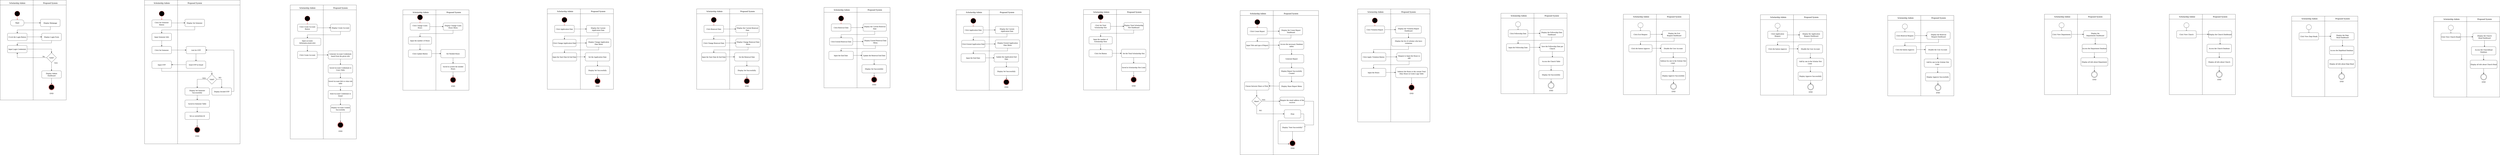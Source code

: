 <mxfile version="27.0.5">
  <diagram name="Page-1" id="c0tgbVqFojr9AY3EC7dK">
    <mxGraphModel dx="3545" dy="1985" grid="1" gridSize="10" guides="1" tooltips="1" connect="1" arrows="1" fold="1" page="1" pageScale="1" pageWidth="1100" pageHeight="1700" math="0" shadow="0">
      <root>
        <mxCell id="0" />
        <mxCell id="1" parent="0" />
        <mxCell id="PWu2976QpV0TzekF0w1F-4" value="" style="shape=internalStorage;whiteSpace=wrap;html=1;backgroundOutline=1;dx=270;dy=40;" parent="1" vertex="1">
          <mxGeometry x="70" y="40" width="540" height="820" as="geometry" />
        </mxCell>
        <mxCell id="PWu2976QpV0TzekF0w1F-5" value="Scholarship Admin" style="text;html=1;align=center;verticalAlign=middle;resizable=0;points=[];autosize=1;strokeColor=none;fillColor=none;fontFamily=Lucida Console;fontSize=17;" parent="1" vertex="1">
          <mxGeometry x="110" y="50" width="200" height="30" as="geometry" />
        </mxCell>
        <mxCell id="PWu2976QpV0TzekF0w1F-6" value="Proposed System" style="text;html=1;align=center;verticalAlign=middle;resizable=0;points=[];autosize=1;strokeColor=none;fillColor=none;fontFamily=Lucida Console;fontSize=17;" parent="1" vertex="1">
          <mxGeometry x="390" y="50" width="180" height="30" as="geometry" />
        </mxCell>
        <mxCell id="PWu2976QpV0TzekF0w1F-7" value="" style="ellipse;html=1;shape=startState;fillColor=#000000;strokeColor=#ff0000;" parent="1" vertex="1">
          <mxGeometry x="185" y="126" width="50" height="50" as="geometry" />
        </mxCell>
        <mxCell id="PWu2976QpV0TzekF0w1F-8" value="" style="edgeStyle=orthogonalEdgeStyle;html=1;verticalAlign=bottom;endArrow=open;endSize=8;strokeColor=#ff0000;rounded=0;entryX=0.5;entryY=0;entryDx=0;entryDy=0;" parent="1" target="PWu2976QpV0TzekF0w1F-9" edge="1">
          <mxGeometry relative="1" as="geometry">
            <mxPoint x="210" y="192" as="targetPoint" />
            <mxPoint x="210" y="172" as="sourcePoint" />
          </mxGeometry>
        </mxCell>
        <mxCell id="PWu2976QpV0TzekF0w1F-20" style="edgeStyle=orthogonalEdgeStyle;rounded=0;orthogonalLoop=1;jettySize=auto;html=1;exitX=1;exitY=0.5;exitDx=0;exitDy=0;" parent="1" source="PWu2976QpV0TzekF0w1F-9" target="PWu2976QpV0TzekF0w1F-13" edge="1">
          <mxGeometry relative="1" as="geometry" />
        </mxCell>
        <mxCell id="PWu2976QpV0TzekF0w1F-9" value="" style="html=1;whiteSpace=wrap;rounded=1;arcSize=38;" parent="1" vertex="1">
          <mxGeometry x="155" y="202" width="110" height="50" as="geometry" />
        </mxCell>
        <mxCell id="PWu2976QpV0TzekF0w1F-10" value="Start" style="text;html=1;align=center;verticalAlign=middle;resizable=0;points=[];autosize=1;strokeColor=none;fillColor=none;fontFamily=Lucida Console;fontSize=17;" parent="1" vertex="1">
          <mxGeometry x="175" y="212" width="70" height="30" as="geometry" />
        </mxCell>
        <mxCell id="PWu2976QpV0TzekF0w1F-21" style="edgeStyle=orthogonalEdgeStyle;rounded=0;orthogonalLoop=1;jettySize=auto;html=1;exitX=0.5;exitY=1;exitDx=0;exitDy=0;" parent="1" source="PWu2976QpV0TzekF0w1F-13" target="PWu2976QpV0TzekF0w1F-14" edge="1">
          <mxGeometry relative="1" as="geometry" />
        </mxCell>
        <mxCell id="PWu2976QpV0TzekF0w1F-13" value="&lt;font style=&quot;font-size: 15px;&quot; face=&quot;Lucida Console&quot;&gt;Display Mainpage&lt;/font&gt;" style="rounded=1;whiteSpace=wrap;html=1;" parent="1" vertex="1">
          <mxGeometry x="400" y="197" width="160" height="60" as="geometry" />
        </mxCell>
        <mxCell id="PWu2976QpV0TzekF0w1F-22" style="edgeStyle=orthogonalEdgeStyle;rounded=0;orthogonalLoop=1;jettySize=auto;html=1;" parent="1" source="PWu2976QpV0TzekF0w1F-14" target="PWu2976QpV0TzekF0w1F-15" edge="1">
          <mxGeometry relative="1" as="geometry" />
        </mxCell>
        <mxCell id="PWu2976QpV0TzekF0w1F-14" value="&lt;font face=&quot;Lucida Console&quot;&gt;&lt;span style=&quot;font-size: 15px;&quot;&gt;CLick the Login Button&lt;/span&gt;&lt;/font&gt;" style="rounded=1;whiteSpace=wrap;html=1;" parent="1" vertex="1">
          <mxGeometry x="130" y="312" width="160" height="60" as="geometry" />
        </mxCell>
        <mxCell id="PWu2976QpV0TzekF0w1F-23" style="edgeStyle=orthogonalEdgeStyle;rounded=0;orthogonalLoop=1;jettySize=auto;html=1;exitX=0.5;exitY=1;exitDx=0;exitDy=0;entryX=0.5;entryY=0;entryDx=0;entryDy=0;" parent="1" source="PWu2976QpV0TzekF0w1F-15" target="PWu2976QpV0TzekF0w1F-16" edge="1">
          <mxGeometry relative="1" as="geometry" />
        </mxCell>
        <mxCell id="PWu2976QpV0TzekF0w1F-15" value="&lt;font face=&quot;Lucida Console&quot;&gt;&lt;span style=&quot;font-size: 15px;&quot;&gt;Display Login Form&lt;/span&gt;&lt;/font&gt;" style="rounded=1;whiteSpace=wrap;html=1;" parent="1" vertex="1">
          <mxGeometry x="410" y="312" width="160" height="60" as="geometry" />
        </mxCell>
        <mxCell id="PWu2976QpV0TzekF0w1F-24" style="edgeStyle=orthogonalEdgeStyle;rounded=0;orthogonalLoop=1;jettySize=auto;html=1;exitX=1;exitY=0.5;exitDx=0;exitDy=0;entryX=0.5;entryY=0;entryDx=0;entryDy=0;" parent="1" source="PWu2976QpV0TzekF0w1F-16" target="PWu2976QpV0TzekF0w1F-18" edge="1">
          <mxGeometry relative="1" as="geometry" />
        </mxCell>
        <mxCell id="PWu2976QpV0TzekF0w1F-16" value="&lt;font face=&quot;Lucida Console&quot;&gt;&lt;span style=&quot;font-size: 15px;&quot;&gt;Input Login Credentials&lt;/span&gt;&lt;/font&gt;" style="rounded=1;whiteSpace=wrap;html=1;" parent="1" vertex="1">
          <mxGeometry x="130" y="412" width="160" height="60" as="geometry" />
        </mxCell>
        <mxCell id="PWu2976QpV0TzekF0w1F-27" style="edgeStyle=orthogonalEdgeStyle;rounded=0;orthogonalLoop=1;jettySize=auto;html=1;exitX=0.5;exitY=1;exitDx=0;exitDy=0;entryX=0.5;entryY=0;entryDx=0;entryDy=0;" parent="1" source="PWu2976QpV0TzekF0w1F-17" target="PWu2976QpV0TzekF0w1F-19" edge="1">
          <mxGeometry relative="1" as="geometry" />
        </mxCell>
        <mxCell id="PWu2976QpV0TzekF0w1F-17" value="&lt;font face=&quot;Lucida Console&quot;&gt;&lt;span style=&quot;font-size: 15px;&quot;&gt;Display Admin Dashboard&lt;/span&gt;&lt;/font&gt;" style="rounded=1;whiteSpace=wrap;html=1;" parent="1" vertex="1">
          <mxGeometry x="410" y="620" width="160" height="60" as="geometry" />
        </mxCell>
        <mxCell id="PWu2976QpV0TzekF0w1F-25" style="edgeStyle=orthogonalEdgeStyle;rounded=0;orthogonalLoop=1;jettySize=auto;html=1;exitX=0.5;exitY=1;exitDx=0;exitDy=0;entryX=0.5;entryY=0;entryDx=0;entryDy=0;" parent="1" source="PWu2976QpV0TzekF0w1F-18" target="PWu2976QpV0TzekF0w1F-17" edge="1">
          <mxGeometry relative="1" as="geometry" />
        </mxCell>
        <mxCell id="PWu2976QpV0TzekF0w1F-26" style="edgeStyle=orthogonalEdgeStyle;rounded=0;orthogonalLoop=1;jettySize=auto;html=1;exitX=0;exitY=0.5;exitDx=0;exitDy=0;entryX=0.5;entryY=1;entryDx=0;entryDy=0;" parent="1" source="PWu2976QpV0TzekF0w1F-18" target="PWu2976QpV0TzekF0w1F-16" edge="1">
          <mxGeometry relative="1" as="geometry" />
        </mxCell>
        <mxCell id="PWu2976QpV0TzekF0w1F-18" value="&lt;font style=&quot;font-size: 15px;&quot; face=&quot;Lucida Console&quot;&gt;Valid?&lt;/font&gt;" style="rhombus;whiteSpace=wrap;html=1;" parent="1" vertex="1">
          <mxGeometry x="450" y="472" width="80" height="80" as="geometry" />
        </mxCell>
        <mxCell id="PWu2976QpV0TzekF0w1F-19" value="" style="ellipse;html=1;shape=endState;fillColor=#000000;strokeColor=#ff0000;" parent="1" vertex="1">
          <mxGeometry x="465" y="730" width="50" height="50" as="geometry" />
        </mxCell>
        <mxCell id="PWu2976QpV0TzekF0w1F-28" value="&lt;font style=&quot;font-size: 15px;&quot; face=&quot;Lucida Console&quot;&gt;YES&lt;/font&gt;" style="text;html=1;align=center;verticalAlign=middle;resizable=0;points=[];autosize=1;strokeColor=none;fillColor=none;" parent="1" vertex="1">
          <mxGeometry x="500" y="540" width="50" height="30" as="geometry" />
        </mxCell>
        <mxCell id="PWu2976QpV0TzekF0w1F-29" value="&lt;font style=&quot;font-size: 15px;&quot; face=&quot;Lucida Console&quot;&gt;No&lt;/font&gt;" style="text;html=1;align=center;verticalAlign=middle;resizable=0;points=[];autosize=1;strokeColor=none;fillColor=none;" parent="1" vertex="1">
          <mxGeometry x="405" y="487" width="40" height="30" as="geometry" />
        </mxCell>
        <mxCell id="PWu2976QpV0TzekF0w1F-30" value="" style="shape=internalStorage;whiteSpace=wrap;html=1;backgroundOutline=1;dx=270;dy=40;" parent="1" vertex="1">
          <mxGeometry x="1250" y="40" width="780" height="1180" as="geometry" />
        </mxCell>
        <mxCell id="PWu2976QpV0TzekF0w1F-31" value="Scholarship Admin" style="text;html=1;align=center;verticalAlign=middle;resizable=0;points=[];autosize=1;strokeColor=none;fillColor=none;fontFamily=Lucida Console;fontSize=17;" parent="1" vertex="1">
          <mxGeometry x="1290" y="50" width="200" height="30" as="geometry" />
        </mxCell>
        <mxCell id="PWu2976QpV0TzekF0w1F-32" value="Proposed System" style="text;html=1;align=center;verticalAlign=middle;resizable=0;points=[];autosize=1;strokeColor=none;fillColor=none;fontFamily=Lucida Console;fontSize=17;" parent="1" vertex="1">
          <mxGeometry x="1570" y="50" width="180" height="30" as="geometry" />
        </mxCell>
        <mxCell id="PWu2976QpV0TzekF0w1F-33" value="" style="ellipse;html=1;shape=startState;fillColor=#000000;strokeColor=#ff0000;" parent="1" vertex="1">
          <mxGeometry x="1365" y="126" width="50" height="50" as="geometry" />
        </mxCell>
        <mxCell id="PWu2976QpV0TzekF0w1F-34" value="" style="edgeStyle=orthogonalEdgeStyle;html=1;verticalAlign=bottom;endArrow=open;endSize=8;strokeColor=#ff0000;rounded=0;entryX=0.5;entryY=0;entryDx=0;entryDy=0;" parent="1" edge="1">
          <mxGeometry relative="1" as="geometry">
            <mxPoint x="1390" y="202" as="targetPoint" />
            <mxPoint x="1390" y="172" as="sourcePoint" />
          </mxGeometry>
        </mxCell>
        <mxCell id="PWu2976QpV0TzekF0w1F-35" style="edgeStyle=orthogonalEdgeStyle;rounded=0;orthogonalLoop=1;jettySize=auto;html=1;exitX=1;exitY=0.5;exitDx=0;exitDy=0;" parent="1" target="PWu2976QpV0TzekF0w1F-39" edge="1">
          <mxGeometry relative="1" as="geometry">
            <mxPoint x="1445" y="227" as="sourcePoint" />
          </mxGeometry>
        </mxCell>
        <mxCell id="PWu2976QpV0TzekF0w1F-38" style="edgeStyle=orthogonalEdgeStyle;rounded=0;orthogonalLoop=1;jettySize=auto;html=1;exitX=0.5;exitY=1;exitDx=0;exitDy=0;" parent="1" source="PWu2976QpV0TzekF0w1F-39" target="PWu2976QpV0TzekF0w1F-41" edge="1">
          <mxGeometry relative="1" as="geometry" />
        </mxCell>
        <mxCell id="PWu2976QpV0TzekF0w1F-39" value="&lt;font style=&quot;font-size: 15px;&quot; face=&quot;Lucida Console&quot;&gt;Display Set Semester&amp;nbsp;&lt;/font&gt;" style="rounded=1;whiteSpace=wrap;html=1;" parent="1" vertex="1">
          <mxGeometry x="1580" y="197" width="160" height="60" as="geometry" />
        </mxCell>
        <mxCell id="PWu2976QpV0TzekF0w1F-40" style="edgeStyle=orthogonalEdgeStyle;rounded=0;orthogonalLoop=1;jettySize=auto;html=1;" parent="1" source="PWu2976QpV0TzekF0w1F-41" target="PWu2976QpV0TzekF0w1F-43" edge="1">
          <mxGeometry relative="1" as="geometry" />
        </mxCell>
        <mxCell id="PWu2976QpV0TzekF0w1F-41" value="&lt;font face=&quot;Lucida Console&quot;&gt;&lt;span style=&quot;font-size: 15px;&quot;&gt;Input Semester Info&lt;/span&gt;&lt;/font&gt;" style="rounded=1;whiteSpace=wrap;html=1;" parent="1" vertex="1">
          <mxGeometry x="1310" y="312" width="160" height="60" as="geometry" />
        </mxCell>
        <mxCell id="PWu2976QpV0TzekF0w1F-55" style="edgeStyle=orthogonalEdgeStyle;rounded=0;orthogonalLoop=1;jettySize=auto;html=1;exitX=1;exitY=0.5;exitDx=0;exitDy=0;entryX=0;entryY=0.5;entryDx=0;entryDy=0;" parent="1" source="PWu2976QpV0TzekF0w1F-43" target="PWu2976QpV0TzekF0w1F-45" edge="1">
          <mxGeometry relative="1" as="geometry" />
        </mxCell>
        <mxCell id="PWu2976QpV0TzekF0w1F-43" value="&lt;font face=&quot;Lucida Console&quot;&gt;&lt;span style=&quot;font-size: 15px;&quot;&gt;Click Set Semester&lt;/span&gt;&lt;/font&gt;" style="rounded=1;whiteSpace=wrap;html=1;" parent="1" vertex="1">
          <mxGeometry x="1310" y="420" width="160" height="60" as="geometry" />
        </mxCell>
        <mxCell id="PWu2976QpV0TzekF0w1F-57" style="edgeStyle=orthogonalEdgeStyle;rounded=0;orthogonalLoop=1;jettySize=auto;html=1;exitX=0.5;exitY=1;exitDx=0;exitDy=0;entryX=0.5;entryY=0;entryDx=0;entryDy=0;" parent="1" source="PWu2976QpV0TzekF0w1F-45" target="PWu2976QpV0TzekF0w1F-56" edge="1">
          <mxGeometry relative="1" as="geometry" />
        </mxCell>
        <mxCell id="PWu2976QpV0TzekF0w1F-45" value="&lt;font face=&quot;Lucida Console&quot;&gt;&lt;span style=&quot;font-size: 15px;&quot;&gt;Ask for OTP&lt;/span&gt;&lt;/font&gt;" style="rounded=1;whiteSpace=wrap;html=1;" parent="1" vertex="1">
          <mxGeometry x="1590" y="420" width="160" height="60" as="geometry" />
        </mxCell>
        <mxCell id="PWu2976QpV0TzekF0w1F-63" style="edgeStyle=orthogonalEdgeStyle;rounded=0;orthogonalLoop=1;jettySize=auto;html=1;exitX=1;exitY=0.5;exitDx=0;exitDy=0;entryX=1;entryY=0.5;entryDx=0;entryDy=0;" parent="1" source="PWu2976QpV0TzekF0w1F-47" target="PWu2976QpV0TzekF0w1F-45" edge="1">
          <mxGeometry relative="1" as="geometry" />
        </mxCell>
        <mxCell id="PWu2976QpV0TzekF0w1F-47" value="&lt;font face=&quot;Lucida Console&quot;&gt;&lt;span style=&quot;font-size: 15px;&quot;&gt;Display Invalid OTP&lt;/span&gt;&lt;/font&gt;" style="rounded=1;whiteSpace=wrap;html=1;" parent="1" vertex="1">
          <mxGeometry x="1800" y="760" width="160" height="60" as="geometry" />
        </mxCell>
        <mxCell id="PWu2976QpV0TzekF0w1F-48" style="edgeStyle=orthogonalEdgeStyle;rounded=0;orthogonalLoop=1;jettySize=auto;html=1;exitX=1;exitY=0.5;exitDx=0;exitDy=0;entryX=0.5;entryY=0;entryDx=0;entryDy=0;" parent="1" source="PWu2976QpV0TzekF0w1F-50" target="PWu2976QpV0TzekF0w1F-47" edge="1">
          <mxGeometry relative="1" as="geometry" />
        </mxCell>
        <mxCell id="PWu2976QpV0TzekF0w1F-62" style="edgeStyle=orthogonalEdgeStyle;rounded=0;orthogonalLoop=1;jettySize=auto;html=1;exitX=0;exitY=0.5;exitDx=0;exitDy=0;entryX=0.5;entryY=0;entryDx=0;entryDy=0;" parent="1" source="PWu2976QpV0TzekF0w1F-50" target="PWu2976QpV0TzekF0w1F-61" edge="1">
          <mxGeometry relative="1" as="geometry" />
        </mxCell>
        <mxCell id="PWu2976QpV0TzekF0w1F-50" value="&lt;font style=&quot;font-size: 15px;&quot; face=&quot;Lucida Console&quot;&gt;Valid?&lt;/font&gt;" style="rhombus;whiteSpace=wrap;html=1;" parent="1" vertex="1">
          <mxGeometry x="1760" y="650" width="80" height="80" as="geometry" />
        </mxCell>
        <mxCell id="PWu2976QpV0TzekF0w1F-51" value="" style="ellipse;html=1;shape=endState;fillColor=#000000;strokeColor=#ff0000;" parent="1" vertex="1">
          <mxGeometry x="1655" y="1080" width="50" height="50" as="geometry" />
        </mxCell>
        <mxCell id="PWu2976QpV0TzekF0w1F-52" value="&lt;font style=&quot;font-size: 15px;&quot; face=&quot;Lucida Console&quot;&gt;YES&lt;/font&gt;" style="text;html=1;align=center;verticalAlign=middle;resizable=0;points=[];autosize=1;strokeColor=none;fillColor=none;" parent="1" vertex="1">
          <mxGeometry x="1710" y="665" width="50" height="30" as="geometry" />
        </mxCell>
        <mxCell id="PWu2976QpV0TzekF0w1F-53" value="&lt;font face=&quot;Lucida Console&quot;&gt;&lt;span style=&quot;font-size: 15px;&quot;&gt;NO&lt;/span&gt;&lt;/font&gt;" style="text;html=1;align=center;verticalAlign=middle;resizable=0;points=[];autosize=1;strokeColor=none;fillColor=none;" parent="1" vertex="1">
          <mxGeometry x="1845" y="660" width="40" height="30" as="geometry" />
        </mxCell>
        <mxCell id="PWu2976QpV0TzekF0w1F-54" value="&lt;font style=&quot;font-size: 15px;&quot; face=&quot;Lucida Console&quot;&gt;Click Set Semester Button&lt;/font&gt;" style="rounded=1;whiteSpace=wrap;html=1;" parent="1" vertex="1">
          <mxGeometry x="1310" y="202" width="160" height="60" as="geometry" />
        </mxCell>
        <mxCell id="PWu2976QpV0TzekF0w1F-59" style="edgeStyle=orthogonalEdgeStyle;rounded=0;orthogonalLoop=1;jettySize=auto;html=1;exitX=0;exitY=0.5;exitDx=0;exitDy=0;" parent="1" source="PWu2976QpV0TzekF0w1F-56" target="PWu2976QpV0TzekF0w1F-58" edge="1">
          <mxGeometry relative="1" as="geometry" />
        </mxCell>
        <mxCell id="PWu2976QpV0TzekF0w1F-56" value="&lt;font face=&quot;Lucida Console&quot;&gt;&lt;span style=&quot;font-size: 15px;&quot;&gt;Send OTP in Email&lt;/span&gt;&lt;/font&gt;" style="rounded=1;whiteSpace=wrap;html=1;" parent="1" vertex="1">
          <mxGeometry x="1590" y="540" width="160" height="60" as="geometry" />
        </mxCell>
        <mxCell id="PWu2976QpV0TzekF0w1F-60" style="edgeStyle=orthogonalEdgeStyle;rounded=0;orthogonalLoop=1;jettySize=auto;html=1;exitX=0.5;exitY=1;exitDx=0;exitDy=0;entryX=0.5;entryY=0;entryDx=0;entryDy=0;" parent="1" source="PWu2976QpV0TzekF0w1F-58" target="PWu2976QpV0TzekF0w1F-50" edge="1">
          <mxGeometry relative="1" as="geometry" />
        </mxCell>
        <mxCell id="PWu2976QpV0TzekF0w1F-58" value="&lt;font face=&quot;Lucida Console&quot;&gt;&lt;span style=&quot;font-size: 15px;&quot;&gt;Input OTP&lt;/span&gt;&lt;/font&gt;" style="rounded=1;whiteSpace=wrap;html=1;" parent="1" vertex="1">
          <mxGeometry x="1310" y="540" width="160" height="60" as="geometry" />
        </mxCell>
        <mxCell id="PWu2976QpV0TzekF0w1F-65" style="edgeStyle=orthogonalEdgeStyle;rounded=0;orthogonalLoop=1;jettySize=auto;html=1;exitX=0.5;exitY=1;exitDx=0;exitDy=0;" parent="1" source="PWu2976QpV0TzekF0w1F-61" target="PWu2976QpV0TzekF0w1F-64" edge="1">
          <mxGeometry relative="1" as="geometry" />
        </mxCell>
        <mxCell id="PWu2976QpV0TzekF0w1F-61" value="&lt;font face=&quot;Lucida Console&quot;&gt;&lt;span style=&quot;font-size: 15px;&quot;&gt;Display Set Semester Successsfully&lt;/span&gt;&lt;/font&gt;" style="rounded=1;whiteSpace=wrap;html=1;" parent="1" vertex="1">
          <mxGeometry x="1580" y="760" width="200" height="60" as="geometry" />
        </mxCell>
        <mxCell id="PWu2976QpV0TzekF0w1F-67" style="edgeStyle=orthogonalEdgeStyle;rounded=0;orthogonalLoop=1;jettySize=auto;html=1;exitX=0.5;exitY=1;exitDx=0;exitDy=0;entryX=0.5;entryY=0;entryDx=0;entryDy=0;" parent="1" source="PWu2976QpV0TzekF0w1F-64" target="PWu2976QpV0TzekF0w1F-66" edge="1">
          <mxGeometry relative="1" as="geometry" />
        </mxCell>
        <mxCell id="PWu2976QpV0TzekF0w1F-64" value="&lt;font face=&quot;Lucida Console&quot;&gt;&lt;span style=&quot;font-size: 15px;&quot;&gt;Saved in Semester Table&lt;/span&gt;&lt;/font&gt;" style="rounded=1;whiteSpace=wrap;html=1;" parent="1" vertex="1">
          <mxGeometry x="1580" y="860" width="200" height="60" as="geometry" />
        </mxCell>
        <mxCell id="PWu2976QpV0TzekF0w1F-68" style="edgeStyle=orthogonalEdgeStyle;rounded=0;orthogonalLoop=1;jettySize=auto;html=1;exitX=0.5;exitY=1;exitDx=0;exitDy=0;entryX=0.5;entryY=0;entryDx=0;entryDy=0;" parent="1" source="PWu2976QpV0TzekF0w1F-66" target="PWu2976QpV0TzekF0w1F-51" edge="1">
          <mxGeometry relative="1" as="geometry" />
        </mxCell>
        <mxCell id="PWu2976QpV0TzekF0w1F-66" value="&lt;font face=&quot;Lucida Console&quot;&gt;&lt;span style=&quot;font-size: 15px;&quot;&gt;Set as currentSem Id&lt;/span&gt;&lt;/font&gt;" style="rounded=1;whiteSpace=wrap;html=1;" parent="1" vertex="1">
          <mxGeometry x="1580" y="960" width="200" height="60" as="geometry" />
        </mxCell>
        <mxCell id="PWu2976QpV0TzekF0w1F-69" value="&lt;font style=&quot;font-size: 15px;&quot; face=&quot;Lucida Console&quot;&gt;END&lt;/font&gt;" style="text;html=1;align=center;verticalAlign=middle;resizable=0;points=[];autosize=1;strokeColor=none;fillColor=none;" parent="1" vertex="1">
          <mxGeometry x="1655" y="1140" width="50" height="30" as="geometry" />
        </mxCell>
        <mxCell id="PWu2976QpV0TzekF0w1F-70" value="&lt;font style=&quot;font-size: 15px;&quot; face=&quot;Lucida Console&quot;&gt;END&lt;/font&gt;" style="text;html=1;align=center;verticalAlign=middle;resizable=0;points=[];autosize=1;strokeColor=none;fillColor=none;" parent="1" vertex="1">
          <mxGeometry x="465" y="790" width="50" height="30" as="geometry" />
        </mxCell>
        <mxCell id="PWu2976QpV0TzekF0w1F-71" value="" style="shape=internalStorage;whiteSpace=wrap;html=1;backgroundOutline=1;dx=270;dy=40;" parent="1" vertex="1">
          <mxGeometry x="2440" y="80" width="540" height="1100" as="geometry" />
        </mxCell>
        <mxCell id="PWu2976QpV0TzekF0w1F-72" value="Scholarship Admin" style="text;html=1;align=center;verticalAlign=middle;resizable=0;points=[];autosize=1;strokeColor=none;fillColor=none;fontFamily=Lucida Console;fontSize=17;" parent="1" vertex="1">
          <mxGeometry x="2480" y="90" width="200" height="30" as="geometry" />
        </mxCell>
        <mxCell id="PWu2976QpV0TzekF0w1F-73" value="Proposed System" style="text;html=1;align=center;verticalAlign=middle;resizable=0;points=[];autosize=1;strokeColor=none;fillColor=none;fontFamily=Lucida Console;fontSize=17;" parent="1" vertex="1">
          <mxGeometry x="2760" y="90" width="180" height="30" as="geometry" />
        </mxCell>
        <mxCell id="PWu2976QpV0TzekF0w1F-74" value="" style="ellipse;html=1;shape=startState;fillColor=#000000;strokeColor=#ff0000;" parent="1" vertex="1">
          <mxGeometry x="2555" y="166" width="50" height="50" as="geometry" />
        </mxCell>
        <mxCell id="PWu2976QpV0TzekF0w1F-75" value="" style="edgeStyle=orthogonalEdgeStyle;html=1;verticalAlign=bottom;endArrow=open;endSize=8;strokeColor=#ff0000;rounded=0;entryX=0.5;entryY=0;entryDx=0;entryDy=0;" parent="1" edge="1">
          <mxGeometry relative="1" as="geometry">
            <mxPoint x="2580" y="242" as="targetPoint" />
            <mxPoint x="2580" y="212" as="sourcePoint" />
          </mxGeometry>
        </mxCell>
        <mxCell id="PWu2976QpV0TzekF0w1F-76" style="edgeStyle=orthogonalEdgeStyle;rounded=0;orthogonalLoop=1;jettySize=auto;html=1;exitX=1;exitY=0.5;exitDx=0;exitDy=0;" parent="1" target="PWu2976QpV0TzekF0w1F-80" edge="1">
          <mxGeometry relative="1" as="geometry">
            <mxPoint x="2635" y="267" as="sourcePoint" />
          </mxGeometry>
        </mxCell>
        <mxCell id="PWu2976QpV0TzekF0w1F-79" style="edgeStyle=orthogonalEdgeStyle;rounded=0;orthogonalLoop=1;jettySize=auto;html=1;exitX=0.5;exitY=1;exitDx=0;exitDy=0;" parent="1" source="PWu2976QpV0TzekF0w1F-80" target="PWu2976QpV0TzekF0w1F-82" edge="1">
          <mxGeometry relative="1" as="geometry" />
        </mxCell>
        <mxCell id="PWu2976QpV0TzekF0w1F-80" value="&lt;font style=&quot;font-size: 15px;&quot; face=&quot;Lucida Console&quot;&gt;Display Create Account&lt;/font&gt;" style="rounded=1;whiteSpace=wrap;html=1;" parent="1" vertex="1">
          <mxGeometry x="2770" y="237" width="160" height="60" as="geometry" />
        </mxCell>
        <mxCell id="PWu2976QpV0TzekF0w1F-98" style="edgeStyle=orthogonalEdgeStyle;rounded=0;orthogonalLoop=1;jettySize=auto;html=1;exitX=0.5;exitY=1;exitDx=0;exitDy=0;" parent="1" source="PWu2976QpV0TzekF0w1F-82" target="PWu2976QpV0TzekF0w1F-86" edge="1">
          <mxGeometry relative="1" as="geometry" />
        </mxCell>
        <mxCell id="PWu2976QpV0TzekF0w1F-82" value="&lt;font face=&quot;Lucida Console&quot;&gt;&lt;span style=&quot;font-size: 15px;&quot;&gt;Input accounts Info(name,email,role)&lt;/span&gt;&lt;/font&gt;" style="rounded=1;whiteSpace=wrap;html=1;" parent="1" vertex="1">
          <mxGeometry x="2470" y="352" width="220" height="60" as="geometry" />
        </mxCell>
        <mxCell id="PWu2976QpV0TzekF0w1F-99" style="edgeStyle=orthogonalEdgeStyle;rounded=0;orthogonalLoop=1;jettySize=auto;html=1;" parent="1" source="PWu2976QpV0TzekF0w1F-86" target="PWu2976QpV0TzekF0w1F-97" edge="1">
          <mxGeometry relative="1" as="geometry" />
        </mxCell>
        <mxCell id="PWu2976QpV0TzekF0w1F-86" value="&lt;font face=&quot;Lucida Console&quot;&gt;&lt;span style=&quot;font-size: 15px;&quot;&gt;Click Create Account&lt;/span&gt;&lt;/font&gt;" style="rounded=1;whiteSpace=wrap;html=1;" parent="1" vertex="1">
          <mxGeometry x="2500" y="460" width="160" height="60" as="geometry" />
        </mxCell>
        <mxCell id="PWu2976QpV0TzekF0w1F-87" style="edgeStyle=orthogonalEdgeStyle;rounded=0;orthogonalLoop=1;jettySize=auto;html=1;exitX=0.5;exitY=1;exitDx=0;exitDy=0;entryX=0.5;entryY=0;entryDx=0;entryDy=0;" parent="1" source="PWu2976QpV0TzekF0w1F-88" target="PWu2976QpV0TzekF0w1F-92" edge="1">
          <mxGeometry relative="1" as="geometry" />
        </mxCell>
        <mxCell id="PWu2976QpV0TzekF0w1F-88" value="&lt;font face=&quot;Lucida Console&quot;&gt;&lt;span style=&quot;font-size: 15px;&quot;&gt;Display Account Created Successfully&lt;/span&gt;&lt;/font&gt;" style="rounded=1;whiteSpace=wrap;html=1;" parent="1" vertex="1">
          <mxGeometry x="2770" y="900" width="160" height="60" as="geometry" />
        </mxCell>
        <mxCell id="PWu2976QpV0TzekF0w1F-92" value="" style="ellipse;html=1;shape=endState;fillColor=#000000;strokeColor=#ff0000;" parent="1" vertex="1">
          <mxGeometry x="2825" y="1040" width="50" height="50" as="geometry" />
        </mxCell>
        <mxCell id="PWu2976QpV0TzekF0w1F-95" value="&lt;font style=&quot;font-size: 15px;&quot; face=&quot;Lucida Console&quot;&gt;END&lt;/font&gt;" style="text;html=1;align=center;verticalAlign=middle;resizable=0;points=[];autosize=1;strokeColor=none;fillColor=none;" parent="1" vertex="1">
          <mxGeometry x="2825" y="1100" width="50" height="30" as="geometry" />
        </mxCell>
        <mxCell id="PWu2976QpV0TzekF0w1F-96" value="&lt;font style=&quot;font-size: 15px;&quot; face=&quot;Lucida Console&quot;&gt;Click Create Account Button&lt;/font&gt;" style="rounded=1;whiteSpace=wrap;html=1;" parent="1" vertex="1">
          <mxGeometry x="2500" y="237" width="160" height="60" as="geometry" />
        </mxCell>
        <mxCell id="PWu2976QpV0TzekF0w1F-102" style="edgeStyle=orthogonalEdgeStyle;rounded=0;orthogonalLoop=1;jettySize=auto;html=1;exitX=0.5;exitY=1;exitDx=0;exitDy=0;" parent="1" source="PWu2976QpV0TzekF0w1F-97" target="PWu2976QpV0TzekF0w1F-100" edge="1">
          <mxGeometry relative="1" as="geometry" />
        </mxCell>
        <mxCell id="PWu2976QpV0TzekF0w1F-97" value="&lt;font face=&quot;Lucida Console&quot;&gt;&lt;span style=&quot;font-size: 15px;&quot;&gt;Generate Account Credentials based from the given info&lt;/span&gt;&lt;/font&gt;" style="rounded=1;whiteSpace=wrap;html=1;" parent="1" vertex="1">
          <mxGeometry x="2750" y="456" width="200" height="68" as="geometry" />
        </mxCell>
        <mxCell id="PWu2976QpV0TzekF0w1F-104" style="edgeStyle=orthogonalEdgeStyle;rounded=0;orthogonalLoop=1;jettySize=auto;html=1;exitX=0.5;exitY=1;exitDx=0;exitDy=0;" parent="1" source="PWu2976QpV0TzekF0w1F-100" target="PWu2976QpV0TzekF0w1F-103" edge="1">
          <mxGeometry relative="1" as="geometry" />
        </mxCell>
        <mxCell id="PWu2976QpV0TzekF0w1F-100" value="&lt;font face=&quot;Lucida Console&quot;&gt;&lt;span style=&quot;font-size: 15px;&quot;&gt;Saved Account Credentials to Users Table&lt;/span&gt;&lt;/font&gt;" style="rounded=1;whiteSpace=wrap;html=1;" parent="1" vertex="1">
          <mxGeometry x="2750" y="570" width="200" height="68" as="geometry" />
        </mxCell>
        <mxCell id="PWu2976QpV0TzekF0w1F-106" style="edgeStyle=orthogonalEdgeStyle;rounded=0;orthogonalLoop=1;jettySize=auto;html=1;exitX=0.5;exitY=1;exitDx=0;exitDy=0;entryX=0.5;entryY=0;entryDx=0;entryDy=0;" parent="1" source="PWu2976QpV0TzekF0w1F-103" target="PWu2976QpV0TzekF0w1F-105" edge="1">
          <mxGeometry relative="1" as="geometry" />
        </mxCell>
        <mxCell id="PWu2976QpV0TzekF0w1F-103" value="&lt;font face=&quot;Lucida Console&quot;&gt;&lt;span style=&quot;font-size: 15px;&quot;&gt;Saved Account Info to what role table&lt;/span&gt;&lt;/font&gt;" style="rounded=1;whiteSpace=wrap;html=1;" parent="1" vertex="1">
          <mxGeometry x="2750" y="680" width="200" height="68" as="geometry" />
        </mxCell>
        <mxCell id="PWu2976QpV0TzekF0w1F-107" style="edgeStyle=orthogonalEdgeStyle;rounded=0;orthogonalLoop=1;jettySize=auto;html=1;exitX=0.5;exitY=1;exitDx=0;exitDy=0;entryX=0.5;entryY=0;entryDx=0;entryDy=0;" parent="1" source="PWu2976QpV0TzekF0w1F-105" target="PWu2976QpV0TzekF0w1F-88" edge="1">
          <mxGeometry relative="1" as="geometry" />
        </mxCell>
        <mxCell id="PWu2976QpV0TzekF0w1F-105" value="&lt;font face=&quot;Lucida Console&quot;&gt;&lt;span style=&quot;font-size: 15px;&quot;&gt;Send Account Credentials to Email&lt;/span&gt;&lt;/font&gt;" style="rounded=1;whiteSpace=wrap;html=1;" parent="1" vertex="1">
          <mxGeometry x="2750" y="782" width="200" height="68" as="geometry" />
        </mxCell>
        <mxCell id="PWu2976QpV0TzekF0w1F-108" value="" style="shape=internalStorage;whiteSpace=wrap;html=1;backgroundOutline=1;dx=270;dy=40;" parent="1" vertex="1">
          <mxGeometry x="3360" y="120" width="540" height="660" as="geometry" />
        </mxCell>
        <mxCell id="PWu2976QpV0TzekF0w1F-109" value="Scholarship Admin" style="text;html=1;align=center;verticalAlign=middle;resizable=0;points=[];autosize=1;strokeColor=none;fillColor=none;fontFamily=Lucida Console;fontSize=17;" parent="1" vertex="1">
          <mxGeometry x="3405" y="126" width="200" height="30" as="geometry" />
        </mxCell>
        <mxCell id="PWu2976QpV0TzekF0w1F-110" value="Proposed System" style="text;html=1;align=center;verticalAlign=middle;resizable=0;points=[];autosize=1;strokeColor=none;fillColor=none;fontFamily=Lucida Console;fontSize=17;" parent="1" vertex="1">
          <mxGeometry x="3685" y="126" width="180" height="30" as="geometry" />
        </mxCell>
        <mxCell id="PWu2976QpV0TzekF0w1F-111" value="" style="ellipse;html=1;shape=startState;fillColor=#000000;strokeColor=#ff0000;" parent="1" vertex="1">
          <mxGeometry x="3475" y="156" width="50" height="50" as="geometry" />
        </mxCell>
        <mxCell id="PWu2976QpV0TzekF0w1F-112" value="" style="edgeStyle=orthogonalEdgeStyle;html=1;verticalAlign=bottom;endArrow=open;endSize=8;strokeColor=#ff0000;rounded=0;entryX=0.5;entryY=0;entryDx=0;entryDy=0;" parent="1" edge="1">
          <mxGeometry relative="1" as="geometry">
            <mxPoint x="3500" y="232" as="targetPoint" />
            <mxPoint x="3500" y="202" as="sourcePoint" />
          </mxGeometry>
        </mxCell>
        <mxCell id="PWu2976QpV0TzekF0w1F-113" style="edgeStyle=orthogonalEdgeStyle;rounded=0;orthogonalLoop=1;jettySize=auto;html=1;exitX=1;exitY=0.5;exitDx=0;exitDy=0;" parent="1" target="PWu2976QpV0TzekF0w1F-115" edge="1">
          <mxGeometry relative="1" as="geometry">
            <mxPoint x="3555" y="257" as="sourcePoint" />
          </mxGeometry>
        </mxCell>
        <mxCell id="PWu2976QpV0TzekF0w1F-114" style="edgeStyle=orthogonalEdgeStyle;rounded=0;orthogonalLoop=1;jettySize=auto;html=1;exitX=0.5;exitY=1;exitDx=0;exitDy=0;" parent="1" source="PWu2976QpV0TzekF0w1F-115" target="PWu2976QpV0TzekF0w1F-117" edge="1">
          <mxGeometry relative="1" as="geometry" />
        </mxCell>
        <mxCell id="PWu2976QpV0TzekF0w1F-115" value="&lt;font style=&quot;font-size: 15px;&quot; face=&quot;Lucida Console&quot;&gt;Display Change Gratis Hours Menu&lt;/font&gt;" style="rounded=1;whiteSpace=wrap;html=1;" parent="1" vertex="1">
          <mxGeometry x="3690" y="227" width="160" height="60" as="geometry" />
        </mxCell>
        <mxCell id="PWu2976QpV0TzekF0w1F-133" style="edgeStyle=orthogonalEdgeStyle;rounded=0;orthogonalLoop=1;jettySize=auto;html=1;exitX=1;exitY=0.5;exitDx=0;exitDy=0;entryX=0;entryY=0.5;entryDx=0;entryDy=0;" parent="1" source="PWu2976QpV0TzekF0w1F-135" target="PWu2976QpV0TzekF0w1F-126" edge="1">
          <mxGeometry relative="1" as="geometry" />
        </mxCell>
        <mxCell id="PWu2976QpV0TzekF0w1F-136" style="edgeStyle=orthogonalEdgeStyle;rounded=0;orthogonalLoop=1;jettySize=auto;html=1;exitX=0.5;exitY=1;exitDx=0;exitDy=0;" parent="1" source="PWu2976QpV0TzekF0w1F-117" target="PWu2976QpV0TzekF0w1F-135" edge="1">
          <mxGeometry relative="1" as="geometry" />
        </mxCell>
        <mxCell id="PWu2976QpV0TzekF0w1F-117" value="&lt;font face=&quot;Lucida Console&quot;&gt;&lt;span style=&quot;font-size: 15px;&quot;&gt;Input the number of Hours&lt;/span&gt;&lt;/font&gt;" style="rounded=1;whiteSpace=wrap;html=1;" parent="1" vertex="1">
          <mxGeometry x="3405" y="342" width="190" height="60" as="geometry" />
        </mxCell>
        <mxCell id="PWu2976QpV0TzekF0w1F-122" value="" style="ellipse;html=1;shape=endState;fillColor=#000000;strokeColor=#ff0000;" parent="1" vertex="1">
          <mxGeometry x="3745" y="670" width="50" height="50" as="geometry" />
        </mxCell>
        <mxCell id="PWu2976QpV0TzekF0w1F-123" value="&lt;font style=&quot;font-size: 15px;&quot; face=&quot;Lucida Console&quot;&gt;END&lt;/font&gt;" style="text;html=1;align=center;verticalAlign=middle;resizable=0;points=[];autosize=1;strokeColor=none;fillColor=none;" parent="1" vertex="1">
          <mxGeometry x="3745" y="730" width="50" height="30" as="geometry" />
        </mxCell>
        <mxCell id="PWu2976QpV0TzekF0w1F-124" value="&lt;font style=&quot;font-size: 15px;&quot; face=&quot;Lucida Console&quot;&gt;Click Change Gratis Hours&lt;/font&gt;" style="rounded=1;whiteSpace=wrap;html=1;" parent="1" vertex="1">
          <mxGeometry x="3420" y="227" width="160" height="60" as="geometry" />
        </mxCell>
        <mxCell id="PWu2976QpV0TzekF0w1F-125" style="edgeStyle=orthogonalEdgeStyle;rounded=0;orthogonalLoop=1;jettySize=auto;html=1;exitX=0.5;exitY=1;exitDx=0;exitDy=0;" parent="1" source="PWu2976QpV0TzekF0w1F-126" target="PWu2976QpV0TzekF0w1F-128" edge="1">
          <mxGeometry relative="1" as="geometry" />
        </mxCell>
        <mxCell id="PWu2976QpV0TzekF0w1F-126" value="&lt;font face=&quot;Lucida Console&quot;&gt;&lt;span style=&quot;font-size: 15px;&quot;&gt;Set Needed Hours&lt;/span&gt;&lt;/font&gt;" style="rounded=1;whiteSpace=wrap;html=1;" parent="1" vertex="1">
          <mxGeometry x="3670" y="445" width="200" height="68" as="geometry" />
        </mxCell>
        <mxCell id="PWu2976QpV0TzekF0w1F-127" style="edgeStyle=orthogonalEdgeStyle;rounded=0;orthogonalLoop=1;jettySize=auto;html=1;exitX=0.5;exitY=1;exitDx=0;exitDy=0;" parent="1" source="PWu2976QpV0TzekF0w1F-128" edge="1">
          <mxGeometry relative="1" as="geometry">
            <mxPoint x="3770" y="670" as="targetPoint" />
          </mxGeometry>
        </mxCell>
        <mxCell id="PWu2976QpV0TzekF0w1F-128" value="&lt;font face=&quot;Lucida Console&quot;&gt;&lt;span style=&quot;font-size: 15px;&quot;&gt;Saved in system the needed Hours&lt;/span&gt;&lt;/font&gt;" style="rounded=1;whiteSpace=wrap;html=1;" parent="1" vertex="1">
          <mxGeometry x="3670" y="560" width="200" height="68" as="geometry" />
        </mxCell>
        <mxCell id="PWu2976QpV0TzekF0w1F-135" value="&lt;font face=&quot;Lucida Console&quot;&gt;&lt;span style=&quot;font-size: 15px;&quot;&gt;Click Update Button&lt;/span&gt;&lt;/font&gt;" style="rounded=1;whiteSpace=wrap;html=1;" parent="1" vertex="1">
          <mxGeometry x="3405" y="449" width="190" height="60" as="geometry" />
        </mxCell>
        <mxCell id="PWu2976QpV0TzekF0w1F-137" value="" style="shape=internalStorage;whiteSpace=wrap;html=1;backgroundOutline=1;dx=270;dy=40;" parent="1" vertex="1">
          <mxGeometry x="4540" y="112" width="540" height="660" as="geometry" />
        </mxCell>
        <mxCell id="PWu2976QpV0TzekF0w1F-138" value="Scholarship Admin" style="text;html=1;align=center;verticalAlign=middle;resizable=0;points=[];autosize=1;strokeColor=none;fillColor=none;fontFamily=Lucida Console;fontSize=17;" parent="1" vertex="1">
          <mxGeometry x="4585" y="118" width="200" height="30" as="geometry" />
        </mxCell>
        <mxCell id="PWu2976QpV0TzekF0w1F-139" value="Proposed System" style="text;html=1;align=center;verticalAlign=middle;resizable=0;points=[];autosize=1;strokeColor=none;fillColor=none;fontFamily=Lucida Console;fontSize=17;" parent="1" vertex="1">
          <mxGeometry x="4865" y="118" width="180" height="30" as="geometry" />
        </mxCell>
        <mxCell id="PWu2976QpV0TzekF0w1F-140" value="" style="ellipse;html=1;shape=startState;fillColor=#000000;strokeColor=#ff0000;" parent="1" vertex="1">
          <mxGeometry x="4655" y="177" width="50" height="50" as="geometry" />
        </mxCell>
        <mxCell id="PWu2976QpV0TzekF0w1F-141" value="" style="edgeStyle=orthogonalEdgeStyle;html=1;verticalAlign=bottom;endArrow=open;endSize=8;strokeColor=#ff0000;rounded=0;entryX=0.5;entryY=0;entryDx=0;entryDy=0;" parent="1" edge="1">
          <mxGeometry relative="1" as="geometry">
            <mxPoint x="4680" y="252" as="targetPoint" />
            <mxPoint x="4680" y="222" as="sourcePoint" />
          </mxGeometry>
        </mxCell>
        <mxCell id="PWu2976QpV0TzekF0w1F-142" style="edgeStyle=orthogonalEdgeStyle;rounded=0;orthogonalLoop=1;jettySize=auto;html=1;exitX=1;exitY=0.5;exitDx=0;exitDy=0;" parent="1" target="PWu2976QpV0TzekF0w1F-144" edge="1">
          <mxGeometry relative="1" as="geometry">
            <mxPoint x="4735" y="277" as="sourcePoint" />
          </mxGeometry>
        </mxCell>
        <mxCell id="PWu2976QpV0TzekF0w1F-143" style="edgeStyle=orthogonalEdgeStyle;rounded=0;orthogonalLoop=1;jettySize=auto;html=1;exitX=0.5;exitY=1;exitDx=0;exitDy=0;" parent="1" source="PWu2976QpV0TzekF0w1F-144" target="PWu2976QpV0TzekF0w1F-147" edge="1">
          <mxGeometry relative="1" as="geometry" />
        </mxCell>
        <mxCell id="PWu2976QpV0TzekF0w1F-144" value="&lt;font style=&quot;font-size: 15px;&quot; face=&quot;Lucida Console&quot;&gt;Display the Current Application Date&lt;/font&gt;" style="rounded=1;whiteSpace=wrap;html=1;" parent="1" vertex="1">
          <mxGeometry x="4860" y="247" width="190" height="60" as="geometry" />
        </mxCell>
        <mxCell id="PWu2976QpV0TzekF0w1F-145" style="edgeStyle=orthogonalEdgeStyle;rounded=0;orthogonalLoop=1;jettySize=auto;html=1;exitX=1;exitY=0.5;exitDx=0;exitDy=0;entryX=0;entryY=0.5;entryDx=0;entryDy=0;" parent="1" source="PWu2976QpV0TzekF0w1F-147" target="PWu2976QpV0TzekF0w1F-152" edge="1">
          <mxGeometry relative="1" as="geometry">
            <mxPoint x="4775" y="499" as="sourcePoint" />
          </mxGeometry>
        </mxCell>
        <mxCell id="PWu2976QpV0TzekF0w1F-147" value="&lt;font face=&quot;Lucida Console&quot;&gt;&lt;span style=&quot;font-size: 15px;&quot;&gt;Click Change Application Date&lt;/span&gt;&lt;/font&gt;" style="rounded=1;whiteSpace=wrap;html=1;" parent="1" vertex="1">
          <mxGeometry x="4585" y="362" width="190" height="60" as="geometry" />
        </mxCell>
        <mxCell id="PWu2976QpV0TzekF0w1F-148" value="" style="ellipse;html=1;shape=endState;fillColor=#000000;strokeColor=#ff0000;" parent="1" vertex="1">
          <mxGeometry x="4925" y="680" width="50" height="50" as="geometry" />
        </mxCell>
        <mxCell id="PWu2976QpV0TzekF0w1F-149" value="&lt;font style=&quot;font-size: 15px;&quot; face=&quot;Lucida Console&quot;&gt;END&lt;/font&gt;" style="text;html=1;align=center;verticalAlign=middle;resizable=0;points=[];autosize=1;strokeColor=none;fillColor=none;" parent="1" vertex="1">
          <mxGeometry x="4925" y="730" width="50" height="30" as="geometry" />
        </mxCell>
        <mxCell id="PWu2976QpV0TzekF0w1F-150" value="&lt;font style=&quot;font-size: 15px;&quot; face=&quot;Lucida Console&quot;&gt;Click Application Date&lt;/font&gt;" style="rounded=1;whiteSpace=wrap;html=1;" parent="1" vertex="1">
          <mxGeometry x="4600" y="247" width="160" height="60" as="geometry" />
        </mxCell>
        <mxCell id="PWu2976QpV0TzekF0w1F-151" style="edgeStyle=orthogonalEdgeStyle;rounded=0;orthogonalLoop=1;jettySize=auto;html=1;exitX=0.5;exitY=1;exitDx=0;exitDy=0;" parent="1" source="PWu2976QpV0TzekF0w1F-152" target="PWu2976QpV0TzekF0w1F-154" edge="1">
          <mxGeometry relative="1" as="geometry" />
        </mxCell>
        <mxCell id="PWu2976QpV0TzekF0w1F-152" value="&lt;font face=&quot;Lucida Console&quot;&gt;&lt;span style=&quot;font-size: 15px;&quot;&gt;Display Change Application Date Menu&lt;/span&gt;&lt;/font&gt;" style="rounded=1;whiteSpace=wrap;html=1;" parent="1" vertex="1">
          <mxGeometry x="4860" y="358" width="200" height="68" as="geometry" />
        </mxCell>
        <mxCell id="PWu2976QpV0TzekF0w1F-157" style="edgeStyle=orthogonalEdgeStyle;rounded=0;orthogonalLoop=1;jettySize=auto;html=1;exitX=1;exitY=0.5;exitDx=0;exitDy=0;entryX=0;entryY=0.5;entryDx=0;entryDy=0;" parent="1" source="PWu2976QpV0TzekF0w1F-154" target="PWu2976QpV0TzekF0w1F-156" edge="1">
          <mxGeometry relative="1" as="geometry" />
        </mxCell>
        <mxCell id="PWu2976QpV0TzekF0w1F-154" value="&lt;font face=&quot;Lucida Console&quot;&gt;&lt;span style=&quot;font-size: 15px;&quot;&gt;Input the Start Date &amp;amp; End Date&lt;/span&gt;&lt;/font&gt;" style="rounded=1;whiteSpace=wrap;html=1;" parent="1" vertex="1">
          <mxGeometry x="4580" y="472" width="200" height="68" as="geometry" />
        </mxCell>
        <mxCell id="PWu2976QpV0TzekF0w1F-159" style="edgeStyle=orthogonalEdgeStyle;rounded=0;orthogonalLoop=1;jettySize=auto;html=1;exitX=0.5;exitY=1;exitDx=0;exitDy=0;" parent="1" source="PWu2976QpV0TzekF0w1F-156" target="PWu2976QpV0TzekF0w1F-158" edge="1">
          <mxGeometry relative="1" as="geometry" />
        </mxCell>
        <mxCell id="PWu2976QpV0TzekF0w1F-156" value="&lt;font face=&quot;Lucida Console&quot;&gt;&lt;span style=&quot;font-size: 15px;&quot;&gt;Set the Application Date&lt;/span&gt;&lt;/font&gt;" style="rounded=1;whiteSpace=wrap;html=1;" parent="1" vertex="1">
          <mxGeometry x="4850" y="472" width="200" height="68" as="geometry" />
        </mxCell>
        <mxCell id="PWu2976QpV0TzekF0w1F-160" style="edgeStyle=orthogonalEdgeStyle;rounded=0;orthogonalLoop=1;jettySize=auto;html=1;exitX=0.5;exitY=1;exitDx=0;exitDy=0;entryX=0.5;entryY=0;entryDx=0;entryDy=0;" parent="1" source="PWu2976QpV0TzekF0w1F-158" target="PWu2976QpV0TzekF0w1F-148" edge="1">
          <mxGeometry relative="1" as="geometry" />
        </mxCell>
        <mxCell id="PWu2976QpV0TzekF0w1F-158" value="&lt;font face=&quot;Lucida Console&quot;&gt;&lt;span style=&quot;font-size: 15px;&quot;&gt;Display Set Successfully&lt;/span&gt;&lt;/font&gt;" style="rounded=1;whiteSpace=wrap;html=1;" parent="1" vertex="1">
          <mxGeometry x="4850" y="582" width="200" height="68" as="geometry" />
        </mxCell>
        <mxCell id="PWu2976QpV0TzekF0w1F-161" value="" style="shape=internalStorage;whiteSpace=wrap;html=1;backgroundOutline=1;dx=270;dy=40;" parent="1" vertex="1">
          <mxGeometry x="5760" y="112" width="540" height="660" as="geometry" />
        </mxCell>
        <mxCell id="PWu2976QpV0TzekF0w1F-162" value="Scholarship Admin" style="text;html=1;align=center;verticalAlign=middle;resizable=0;points=[];autosize=1;strokeColor=none;fillColor=none;fontFamily=Lucida Console;fontSize=17;" parent="1" vertex="1">
          <mxGeometry x="5805" y="118" width="200" height="30" as="geometry" />
        </mxCell>
        <mxCell id="PWu2976QpV0TzekF0w1F-163" value="Proposed System" style="text;html=1;align=center;verticalAlign=middle;resizable=0;points=[];autosize=1;strokeColor=none;fillColor=none;fontFamily=Lucida Console;fontSize=17;" parent="1" vertex="1">
          <mxGeometry x="6085" y="118" width="180" height="30" as="geometry" />
        </mxCell>
        <mxCell id="PWu2976QpV0TzekF0w1F-164" value="" style="ellipse;html=1;shape=startState;fillColor=#000000;strokeColor=#ff0000;" parent="1" vertex="1">
          <mxGeometry x="5875" y="177" width="50" height="50" as="geometry" />
        </mxCell>
        <mxCell id="PWu2976QpV0TzekF0w1F-165" value="" style="edgeStyle=orthogonalEdgeStyle;html=1;verticalAlign=bottom;endArrow=open;endSize=8;strokeColor=#ff0000;rounded=0;entryX=0.5;entryY=0;entryDx=0;entryDy=0;" parent="1" edge="1">
          <mxGeometry relative="1" as="geometry">
            <mxPoint x="5900" y="252" as="targetPoint" />
            <mxPoint x="5900" y="222" as="sourcePoint" />
          </mxGeometry>
        </mxCell>
        <mxCell id="PWu2976QpV0TzekF0w1F-166" style="edgeStyle=orthogonalEdgeStyle;rounded=0;orthogonalLoop=1;jettySize=auto;html=1;exitX=1;exitY=0.5;exitDx=0;exitDy=0;" parent="1" target="PWu2976QpV0TzekF0w1F-168" edge="1">
          <mxGeometry relative="1" as="geometry">
            <mxPoint x="5955" y="277" as="sourcePoint" />
          </mxGeometry>
        </mxCell>
        <mxCell id="PWu2976QpV0TzekF0w1F-167" style="edgeStyle=orthogonalEdgeStyle;rounded=0;orthogonalLoop=1;jettySize=auto;html=1;exitX=0.5;exitY=1;exitDx=0;exitDy=0;" parent="1" source="PWu2976QpV0TzekF0w1F-168" target="PWu2976QpV0TzekF0w1F-170" edge="1">
          <mxGeometry relative="1" as="geometry" />
        </mxCell>
        <mxCell id="PWu2976QpV0TzekF0w1F-168" value="&lt;font style=&quot;font-size: 15px;&quot; face=&quot;Lucida Console&quot;&gt;Display the Current Renewal Date&lt;/font&gt;" style="rounded=1;whiteSpace=wrap;html=1;" parent="1" vertex="1">
          <mxGeometry x="6080" y="247" width="190" height="60" as="geometry" />
        </mxCell>
        <mxCell id="PWu2976QpV0TzekF0w1F-169" style="edgeStyle=orthogonalEdgeStyle;rounded=0;orthogonalLoop=1;jettySize=auto;html=1;exitX=1;exitY=0.5;exitDx=0;exitDy=0;entryX=0;entryY=0.5;entryDx=0;entryDy=0;" parent="1" source="PWu2976QpV0TzekF0w1F-170" target="PWu2976QpV0TzekF0w1F-175" edge="1">
          <mxGeometry relative="1" as="geometry">
            <mxPoint x="5995" y="499" as="sourcePoint" />
          </mxGeometry>
        </mxCell>
        <mxCell id="PWu2976QpV0TzekF0w1F-170" value="&lt;font face=&quot;Lucida Console&quot;&gt;&lt;span style=&quot;font-size: 15px;&quot;&gt;Click Change Renewal Date&lt;/span&gt;&lt;/font&gt;" style="rounded=1;whiteSpace=wrap;html=1;" parent="1" vertex="1">
          <mxGeometry x="5805" y="362" width="190" height="60" as="geometry" />
        </mxCell>
        <mxCell id="PWu2976QpV0TzekF0w1F-171" value="" style="ellipse;html=1;shape=endState;fillColor=#000000;strokeColor=#ff0000;" parent="1" vertex="1">
          <mxGeometry x="6145" y="680" width="50" height="50" as="geometry" />
        </mxCell>
        <mxCell id="PWu2976QpV0TzekF0w1F-172" value="&lt;font style=&quot;font-size: 15px;&quot; face=&quot;Lucida Console&quot;&gt;END&lt;/font&gt;" style="text;html=1;align=center;verticalAlign=middle;resizable=0;points=[];autosize=1;strokeColor=none;fillColor=none;" parent="1" vertex="1">
          <mxGeometry x="6145" y="730" width="50" height="30" as="geometry" />
        </mxCell>
        <mxCell id="PWu2976QpV0TzekF0w1F-173" value="&lt;font style=&quot;font-size: 15px;&quot; face=&quot;Lucida Console&quot;&gt;Click Renewal Date&lt;/font&gt;" style="rounded=1;whiteSpace=wrap;html=1;" parent="1" vertex="1">
          <mxGeometry x="5820" y="247" width="160" height="60" as="geometry" />
        </mxCell>
        <mxCell id="PWu2976QpV0TzekF0w1F-174" style="edgeStyle=orthogonalEdgeStyle;rounded=0;orthogonalLoop=1;jettySize=auto;html=1;exitX=0.5;exitY=1;exitDx=0;exitDy=0;" parent="1" source="PWu2976QpV0TzekF0w1F-175" target="PWu2976QpV0TzekF0w1F-177" edge="1">
          <mxGeometry relative="1" as="geometry" />
        </mxCell>
        <mxCell id="PWu2976QpV0TzekF0w1F-175" value="&lt;font face=&quot;Lucida Console&quot;&gt;&lt;span style=&quot;font-size: 15px;&quot;&gt;Display Change Renewal Date Menu&lt;/span&gt;&lt;/font&gt;" style="rounded=1;whiteSpace=wrap;html=1;" parent="1" vertex="1">
          <mxGeometry x="6080" y="358" width="200" height="68" as="geometry" />
        </mxCell>
        <mxCell id="PWu2976QpV0TzekF0w1F-176" style="edgeStyle=orthogonalEdgeStyle;rounded=0;orthogonalLoop=1;jettySize=auto;html=1;exitX=1;exitY=0.5;exitDx=0;exitDy=0;entryX=0;entryY=0.5;entryDx=0;entryDy=0;" parent="1" source="PWu2976QpV0TzekF0w1F-177" target="PWu2976QpV0TzekF0w1F-179" edge="1">
          <mxGeometry relative="1" as="geometry" />
        </mxCell>
        <mxCell id="PWu2976QpV0TzekF0w1F-177" value="&lt;font face=&quot;Lucida Console&quot;&gt;&lt;span style=&quot;font-size: 15px;&quot;&gt;Input the Start Date &amp;amp; End Date&lt;/span&gt;&lt;/font&gt;" style="rounded=1;whiteSpace=wrap;html=1;" parent="1" vertex="1">
          <mxGeometry x="5800" y="472" width="200" height="68" as="geometry" />
        </mxCell>
        <mxCell id="PWu2976QpV0TzekF0w1F-178" style="edgeStyle=orthogonalEdgeStyle;rounded=0;orthogonalLoop=1;jettySize=auto;html=1;exitX=0.5;exitY=1;exitDx=0;exitDy=0;" parent="1" source="PWu2976QpV0TzekF0w1F-179" target="PWu2976QpV0TzekF0w1F-181" edge="1">
          <mxGeometry relative="1" as="geometry" />
        </mxCell>
        <mxCell id="PWu2976QpV0TzekF0w1F-179" value="&lt;font face=&quot;Lucida Console&quot;&gt;&lt;span style=&quot;font-size: 15px;&quot;&gt;Set the Renewal Date&lt;/span&gt;&lt;/font&gt;" style="rounded=1;whiteSpace=wrap;html=1;" parent="1" vertex="1">
          <mxGeometry x="6070" y="472" width="200" height="68" as="geometry" />
        </mxCell>
        <mxCell id="PWu2976QpV0TzekF0w1F-180" style="edgeStyle=orthogonalEdgeStyle;rounded=0;orthogonalLoop=1;jettySize=auto;html=1;exitX=0.5;exitY=1;exitDx=0;exitDy=0;entryX=0.5;entryY=0;entryDx=0;entryDy=0;" parent="1" source="PWu2976QpV0TzekF0w1F-181" target="PWu2976QpV0TzekF0w1F-171" edge="1">
          <mxGeometry relative="1" as="geometry" />
        </mxCell>
        <mxCell id="PWu2976QpV0TzekF0w1F-181" value="&lt;font face=&quot;Lucida Console&quot;&gt;&lt;span style=&quot;font-size: 15px;&quot;&gt;Display Set Successfully&lt;/span&gt;&lt;/font&gt;" style="rounded=1;whiteSpace=wrap;html=1;" parent="1" vertex="1">
          <mxGeometry x="6070" y="582" width="200" height="68" as="geometry" />
        </mxCell>
        <mxCell id="PWu2976QpV0TzekF0w1F-182" value="" style="shape=internalStorage;whiteSpace=wrap;html=1;backgroundOutline=1;dx=270;dy=40;" parent="1" vertex="1">
          <mxGeometry x="6800" y="100" width="540" height="660" as="geometry" />
        </mxCell>
        <mxCell id="PWu2976QpV0TzekF0w1F-183" value="Scholarship Admin" style="text;html=1;align=center;verticalAlign=middle;resizable=0;points=[];autosize=1;strokeColor=none;fillColor=none;fontFamily=Lucida Console;fontSize=17;" parent="1" vertex="1">
          <mxGeometry x="6845" y="106" width="200" height="30" as="geometry" />
        </mxCell>
        <mxCell id="PWu2976QpV0TzekF0w1F-184" value="Proposed System" style="text;html=1;align=center;verticalAlign=middle;resizable=0;points=[];autosize=1;strokeColor=none;fillColor=none;fontFamily=Lucida Console;fontSize=17;" parent="1" vertex="1">
          <mxGeometry x="7125" y="106" width="180" height="30" as="geometry" />
        </mxCell>
        <mxCell id="PWu2976QpV0TzekF0w1F-185" value="" style="ellipse;html=1;shape=startState;fillColor=#000000;strokeColor=#ff0000;" parent="1" vertex="1">
          <mxGeometry x="6915" y="165" width="50" height="50" as="geometry" />
        </mxCell>
        <mxCell id="PWu2976QpV0TzekF0w1F-186" value="" style="edgeStyle=orthogonalEdgeStyle;html=1;verticalAlign=bottom;endArrow=open;endSize=8;strokeColor=#ff0000;rounded=0;entryX=0.5;entryY=0;entryDx=0;entryDy=0;" parent="1" edge="1">
          <mxGeometry relative="1" as="geometry">
            <mxPoint x="6940" y="240" as="targetPoint" />
            <mxPoint x="6940" y="210" as="sourcePoint" />
          </mxGeometry>
        </mxCell>
        <mxCell id="PWu2976QpV0TzekF0w1F-187" style="edgeStyle=orthogonalEdgeStyle;rounded=0;orthogonalLoop=1;jettySize=auto;html=1;exitX=1;exitY=0.5;exitDx=0;exitDy=0;" parent="1" target="PWu2976QpV0TzekF0w1F-189" edge="1">
          <mxGeometry relative="1" as="geometry">
            <mxPoint x="6995" y="265" as="sourcePoint" />
          </mxGeometry>
        </mxCell>
        <mxCell id="PWu2976QpV0TzekF0w1F-188" style="edgeStyle=orthogonalEdgeStyle;rounded=0;orthogonalLoop=1;jettySize=auto;html=1;exitX=0.5;exitY=1;exitDx=0;exitDy=0;" parent="1" source="PWu2976QpV0TzekF0w1F-189" target="PWu2976QpV0TzekF0w1F-191" edge="1">
          <mxGeometry relative="1" as="geometry" />
        </mxCell>
        <mxCell id="PWu2976QpV0TzekF0w1F-189" value="&lt;font style=&quot;font-size: 15px;&quot; face=&quot;Lucida Console&quot;&gt;Display the Current Renewal Date&lt;/font&gt;" style="rounded=1;whiteSpace=wrap;html=1;" parent="1" vertex="1">
          <mxGeometry x="7120" y="235" width="190" height="60" as="geometry" />
        </mxCell>
        <mxCell id="PWu2976QpV0TzekF0w1F-190" style="edgeStyle=orthogonalEdgeStyle;rounded=0;orthogonalLoop=1;jettySize=auto;html=1;exitX=1;exitY=0.5;exitDx=0;exitDy=0;entryX=0;entryY=0.5;entryDx=0;entryDy=0;" parent="1" source="PWu2976QpV0TzekF0w1F-191" target="PWu2976QpV0TzekF0w1F-196" edge="1">
          <mxGeometry relative="1" as="geometry">
            <mxPoint x="7035" y="487" as="sourcePoint" />
          </mxGeometry>
        </mxCell>
        <mxCell id="PWu2976QpV0TzekF0w1F-191" value="&lt;font face=&quot;Lucida Console&quot;&gt;&lt;span style=&quot;font-size: 15px;&quot;&gt;Click Extend Renewal Date&lt;/span&gt;&lt;/font&gt;" style="rounded=1;whiteSpace=wrap;html=1;" parent="1" vertex="1">
          <mxGeometry x="6845" y="350" width="190" height="60" as="geometry" />
        </mxCell>
        <mxCell id="PWu2976QpV0TzekF0w1F-192" value="" style="ellipse;html=1;shape=endState;fillColor=#000000;strokeColor=#ff0000;" parent="1" vertex="1">
          <mxGeometry x="7185" y="668" width="50" height="50" as="geometry" />
        </mxCell>
        <mxCell id="PWu2976QpV0TzekF0w1F-193" value="&lt;font style=&quot;font-size: 15px;&quot; face=&quot;Lucida Console&quot;&gt;END&lt;/font&gt;" style="text;html=1;align=center;verticalAlign=middle;resizable=0;points=[];autosize=1;strokeColor=none;fillColor=none;" parent="1" vertex="1">
          <mxGeometry x="7185" y="718" width="50" height="30" as="geometry" />
        </mxCell>
        <mxCell id="PWu2976QpV0TzekF0w1F-194" value="&lt;font style=&quot;font-size: 15px;&quot; face=&quot;Lucida Console&quot;&gt;Click Renewal Date&lt;/font&gt;" style="rounded=1;whiteSpace=wrap;html=1;" parent="1" vertex="1">
          <mxGeometry x="6860" y="235" width="160" height="60" as="geometry" />
        </mxCell>
        <mxCell id="PWu2976QpV0TzekF0w1F-195" style="edgeStyle=orthogonalEdgeStyle;rounded=0;orthogonalLoop=1;jettySize=auto;html=1;exitX=0.5;exitY=1;exitDx=0;exitDy=0;" parent="1" source="PWu2976QpV0TzekF0w1F-196" target="PWu2976QpV0TzekF0w1F-198" edge="1">
          <mxGeometry relative="1" as="geometry" />
        </mxCell>
        <mxCell id="PWu2976QpV0TzekF0w1F-196" value="&lt;font face=&quot;Lucida Console&quot;&gt;&lt;span style=&quot;font-size: 15px;&quot;&gt;Display Extend Renewal Date Menu&lt;/span&gt;&lt;/font&gt;" style="rounded=1;whiteSpace=wrap;html=1;" parent="1" vertex="1">
          <mxGeometry x="7120" y="346" width="200" height="68" as="geometry" />
        </mxCell>
        <mxCell id="PWu2976QpV0TzekF0w1F-197" style="edgeStyle=orthogonalEdgeStyle;rounded=0;orthogonalLoop=1;jettySize=auto;html=1;exitX=1;exitY=0.5;exitDx=0;exitDy=0;entryX=0;entryY=0.5;entryDx=0;entryDy=0;" parent="1" source="PWu2976QpV0TzekF0w1F-198" target="PWu2976QpV0TzekF0w1F-200" edge="1">
          <mxGeometry relative="1" as="geometry" />
        </mxCell>
        <mxCell id="PWu2976QpV0TzekF0w1F-198" value="&lt;font face=&quot;Lucida Console&quot;&gt;&lt;span style=&quot;font-size: 15px;&quot;&gt;Input the End Date&amp;nbsp;&lt;/span&gt;&lt;/font&gt;" style="rounded=1;whiteSpace=wrap;html=1;" parent="1" vertex="1">
          <mxGeometry x="6840" y="460" width="200" height="68" as="geometry" />
        </mxCell>
        <mxCell id="PWu2976QpV0TzekF0w1F-199" style="edgeStyle=orthogonalEdgeStyle;rounded=0;orthogonalLoop=1;jettySize=auto;html=1;exitX=0.5;exitY=1;exitDx=0;exitDy=0;" parent="1" source="PWu2976QpV0TzekF0w1F-200" target="PWu2976QpV0TzekF0w1F-202" edge="1">
          <mxGeometry relative="1" as="geometry" />
        </mxCell>
        <mxCell id="PWu2976QpV0TzekF0w1F-200" value="&lt;font face=&quot;Lucida Console&quot;&gt;&lt;span style=&quot;font-size: 15px;&quot;&gt;Update the Renewal End Date&lt;/span&gt;&lt;/font&gt;" style="rounded=1;whiteSpace=wrap;html=1;" parent="1" vertex="1">
          <mxGeometry x="7110" y="460" width="200" height="68" as="geometry" />
        </mxCell>
        <mxCell id="PWu2976QpV0TzekF0w1F-201" style="edgeStyle=orthogonalEdgeStyle;rounded=0;orthogonalLoop=1;jettySize=auto;html=1;exitX=0.5;exitY=1;exitDx=0;exitDy=0;entryX=0.5;entryY=0;entryDx=0;entryDy=0;" parent="1" source="PWu2976QpV0TzekF0w1F-202" target="PWu2976QpV0TzekF0w1F-192" edge="1">
          <mxGeometry relative="1" as="geometry" />
        </mxCell>
        <mxCell id="PWu2976QpV0TzekF0w1F-202" value="&lt;font face=&quot;Lucida Console&quot;&gt;&lt;span style=&quot;font-size: 15px;&quot;&gt;Display Set Successfully&lt;/span&gt;&lt;/font&gt;" style="rounded=1;whiteSpace=wrap;html=1;" parent="1" vertex="1">
          <mxGeometry x="7110" y="570" width="200" height="68" as="geometry" />
        </mxCell>
        <mxCell id="PWu2976QpV0TzekF0w1F-203" value="" style="shape=internalStorage;whiteSpace=wrap;html=1;backgroundOutline=1;dx=270;dy=40;" parent="1" vertex="1">
          <mxGeometry x="7880" y="120" width="540" height="660" as="geometry" />
        </mxCell>
        <mxCell id="PWu2976QpV0TzekF0w1F-204" value="Scholarship Admin" style="text;html=1;align=center;verticalAlign=middle;resizable=0;points=[];autosize=1;strokeColor=none;fillColor=none;fontFamily=Lucida Console;fontSize=17;" parent="1" vertex="1">
          <mxGeometry x="7925" y="126" width="200" height="30" as="geometry" />
        </mxCell>
        <mxCell id="PWu2976QpV0TzekF0w1F-205" value="Proposed System" style="text;html=1;align=center;verticalAlign=middle;resizable=0;points=[];autosize=1;strokeColor=none;fillColor=none;fontFamily=Lucida Console;fontSize=17;" parent="1" vertex="1">
          <mxGeometry x="8205" y="126" width="180" height="30" as="geometry" />
        </mxCell>
        <mxCell id="PWu2976QpV0TzekF0w1F-206" value="" style="ellipse;html=1;shape=startState;fillColor=#000000;strokeColor=#ff0000;" parent="1" vertex="1">
          <mxGeometry x="7995" y="185" width="50" height="50" as="geometry" />
        </mxCell>
        <mxCell id="PWu2976QpV0TzekF0w1F-207" value="" style="edgeStyle=orthogonalEdgeStyle;html=1;verticalAlign=bottom;endArrow=open;endSize=8;strokeColor=#ff0000;rounded=0;entryX=0.5;entryY=0;entryDx=0;entryDy=0;" parent="1" edge="1">
          <mxGeometry relative="1" as="geometry">
            <mxPoint x="8020" y="260" as="targetPoint" />
            <mxPoint x="8020" y="230" as="sourcePoint" />
          </mxGeometry>
        </mxCell>
        <mxCell id="PWu2976QpV0TzekF0w1F-208" style="edgeStyle=orthogonalEdgeStyle;rounded=0;orthogonalLoop=1;jettySize=auto;html=1;exitX=1;exitY=0.5;exitDx=0;exitDy=0;" parent="1" target="PWu2976QpV0TzekF0w1F-210" edge="1">
          <mxGeometry relative="1" as="geometry">
            <mxPoint x="8075" y="285" as="sourcePoint" />
          </mxGeometry>
        </mxCell>
        <mxCell id="PWu2976QpV0TzekF0w1F-209" style="edgeStyle=orthogonalEdgeStyle;rounded=0;orthogonalLoop=1;jettySize=auto;html=1;exitX=0.5;exitY=1;exitDx=0;exitDy=0;" parent="1" source="PWu2976QpV0TzekF0w1F-210" target="PWu2976QpV0TzekF0w1F-212" edge="1">
          <mxGeometry relative="1" as="geometry" />
        </mxCell>
        <mxCell id="PWu2976QpV0TzekF0w1F-210" value="&lt;font style=&quot;font-size: 15px;&quot; face=&quot;Lucida Console&quot;&gt;Display the Current Application Date&lt;/font&gt;" style="rounded=1;whiteSpace=wrap;html=1;" parent="1" vertex="1">
          <mxGeometry x="8200" y="255" width="190" height="60" as="geometry" />
        </mxCell>
        <mxCell id="PWu2976QpV0TzekF0w1F-211" style="edgeStyle=orthogonalEdgeStyle;rounded=0;orthogonalLoop=1;jettySize=auto;html=1;exitX=1;exitY=0.5;exitDx=0;exitDy=0;entryX=0;entryY=0.5;entryDx=0;entryDy=0;" parent="1" source="PWu2976QpV0TzekF0w1F-212" target="PWu2976QpV0TzekF0w1F-217" edge="1">
          <mxGeometry relative="1" as="geometry">
            <mxPoint x="8115" y="507" as="sourcePoint" />
          </mxGeometry>
        </mxCell>
        <mxCell id="PWu2976QpV0TzekF0w1F-212" value="&lt;font face=&quot;Lucida Console&quot;&gt;&lt;span style=&quot;font-size: 15px;&quot;&gt;Click Extend Application Date&lt;/span&gt;&lt;/font&gt;" style="rounded=1;whiteSpace=wrap;html=1;" parent="1" vertex="1">
          <mxGeometry x="7925" y="370" width="190" height="60" as="geometry" />
        </mxCell>
        <mxCell id="PWu2976QpV0TzekF0w1F-213" value="" style="ellipse;html=1;shape=endState;fillColor=#000000;strokeColor=#ff0000;" parent="1" vertex="1">
          <mxGeometry x="8265" y="688" width="50" height="50" as="geometry" />
        </mxCell>
        <mxCell id="PWu2976QpV0TzekF0w1F-214" value="&lt;font style=&quot;font-size: 15px;&quot; face=&quot;Lucida Console&quot;&gt;END&lt;/font&gt;" style="text;html=1;align=center;verticalAlign=middle;resizable=0;points=[];autosize=1;strokeColor=none;fillColor=none;" parent="1" vertex="1">
          <mxGeometry x="8265" y="738" width="50" height="30" as="geometry" />
        </mxCell>
        <mxCell id="PWu2976QpV0TzekF0w1F-215" value="&lt;font style=&quot;font-size: 15px;&quot; face=&quot;Lucida Console&quot;&gt;Click Application Date&lt;/font&gt;" style="rounded=1;whiteSpace=wrap;html=1;" parent="1" vertex="1">
          <mxGeometry x="7940" y="255" width="160" height="60" as="geometry" />
        </mxCell>
        <mxCell id="PWu2976QpV0TzekF0w1F-216" style="edgeStyle=orthogonalEdgeStyle;rounded=0;orthogonalLoop=1;jettySize=auto;html=1;exitX=0.5;exitY=1;exitDx=0;exitDy=0;" parent="1" source="PWu2976QpV0TzekF0w1F-217" target="PWu2976QpV0TzekF0w1F-219" edge="1">
          <mxGeometry relative="1" as="geometry" />
        </mxCell>
        <mxCell id="PWu2976QpV0TzekF0w1F-217" value="&lt;font face=&quot;Lucida Console&quot;&gt;&lt;span style=&quot;font-size: 15px;&quot;&gt;Display Extend Application Date Menu&lt;/span&gt;&lt;/font&gt;" style="rounded=1;whiteSpace=wrap;html=1;" parent="1" vertex="1">
          <mxGeometry x="8200" y="366" width="200" height="68" as="geometry" />
        </mxCell>
        <mxCell id="PWu2976QpV0TzekF0w1F-218" style="edgeStyle=orthogonalEdgeStyle;rounded=0;orthogonalLoop=1;jettySize=auto;html=1;exitX=1;exitY=0.5;exitDx=0;exitDy=0;entryX=0;entryY=0.5;entryDx=0;entryDy=0;" parent="1" source="PWu2976QpV0TzekF0w1F-219" target="PWu2976QpV0TzekF0w1F-221" edge="1">
          <mxGeometry relative="1" as="geometry" />
        </mxCell>
        <mxCell id="PWu2976QpV0TzekF0w1F-219" value="&lt;font face=&quot;Lucida Console&quot;&gt;&lt;span style=&quot;font-size: 15px;&quot;&gt;Input the End Date&amp;nbsp;&lt;/span&gt;&lt;/font&gt;" style="rounded=1;whiteSpace=wrap;html=1;" parent="1" vertex="1">
          <mxGeometry x="7920" y="480" width="200" height="68" as="geometry" />
        </mxCell>
        <mxCell id="PWu2976QpV0TzekF0w1F-220" style="edgeStyle=orthogonalEdgeStyle;rounded=0;orthogonalLoop=1;jettySize=auto;html=1;exitX=0.5;exitY=1;exitDx=0;exitDy=0;" parent="1" source="PWu2976QpV0TzekF0w1F-221" target="PWu2976QpV0TzekF0w1F-223" edge="1">
          <mxGeometry relative="1" as="geometry" />
        </mxCell>
        <mxCell id="PWu2976QpV0TzekF0w1F-221" value="&lt;font face=&quot;Lucida Console&quot;&gt;&lt;span style=&quot;font-size: 15px;&quot;&gt;Update the Application End Date&lt;/span&gt;&lt;/font&gt;" style="rounded=1;whiteSpace=wrap;html=1;" parent="1" vertex="1">
          <mxGeometry x="8190" y="480" width="200" height="68" as="geometry" />
        </mxCell>
        <mxCell id="PWu2976QpV0TzekF0w1F-222" style="edgeStyle=orthogonalEdgeStyle;rounded=0;orthogonalLoop=1;jettySize=auto;html=1;exitX=0.5;exitY=1;exitDx=0;exitDy=0;entryX=0.5;entryY=0;entryDx=0;entryDy=0;" parent="1" source="PWu2976QpV0TzekF0w1F-223" target="PWu2976QpV0TzekF0w1F-213" edge="1">
          <mxGeometry relative="1" as="geometry" />
        </mxCell>
        <mxCell id="PWu2976QpV0TzekF0w1F-223" value="&lt;font face=&quot;Lucida Console&quot;&gt;&lt;span style=&quot;font-size: 15px;&quot;&gt;Display Set Successfully&lt;/span&gt;&lt;/font&gt;" style="rounded=1;whiteSpace=wrap;html=1;" parent="1" vertex="1">
          <mxGeometry x="8190" y="590" width="200" height="68" as="geometry" />
        </mxCell>
        <mxCell id="PWu2976QpV0TzekF0w1F-224" value="" style="shape=internalStorage;whiteSpace=wrap;html=1;backgroundOutline=1;dx=270;dy=40;" parent="1" vertex="1">
          <mxGeometry x="8920" y="118" width="540" height="660" as="geometry" />
        </mxCell>
        <mxCell id="PWu2976QpV0TzekF0w1F-225" value="Scholarship Admin" style="text;html=1;align=center;verticalAlign=middle;resizable=0;points=[];autosize=1;strokeColor=none;fillColor=none;fontFamily=Lucida Console;fontSize=17;" parent="1" vertex="1">
          <mxGeometry x="8965" y="124" width="200" height="30" as="geometry" />
        </mxCell>
        <mxCell id="PWu2976QpV0TzekF0w1F-226" value="Proposed System" style="text;html=1;align=center;verticalAlign=middle;resizable=0;points=[];autosize=1;strokeColor=none;fillColor=none;fontFamily=Lucida Console;fontSize=17;" parent="1" vertex="1">
          <mxGeometry x="9245" y="124" width="180" height="30" as="geometry" />
        </mxCell>
        <mxCell id="PWu2976QpV0TzekF0w1F-227" value="" style="ellipse;html=1;shape=startState;fillColor=#000000;strokeColor=#ff0000;" parent="1" vertex="1">
          <mxGeometry x="9035" y="154" width="50" height="50" as="geometry" />
        </mxCell>
        <mxCell id="PWu2976QpV0TzekF0w1F-228" value="" style="edgeStyle=orthogonalEdgeStyle;html=1;verticalAlign=bottom;endArrow=open;endSize=8;strokeColor=#ff0000;rounded=0;entryX=0.5;entryY=0;entryDx=0;entryDy=0;" parent="1" edge="1">
          <mxGeometry relative="1" as="geometry">
            <mxPoint x="9060" y="230" as="targetPoint" />
            <mxPoint x="9060" y="200" as="sourcePoint" />
          </mxGeometry>
        </mxCell>
        <mxCell id="PWu2976QpV0TzekF0w1F-229" style="edgeStyle=orthogonalEdgeStyle;rounded=0;orthogonalLoop=1;jettySize=auto;html=1;exitX=1;exitY=0.5;exitDx=0;exitDy=0;" parent="1" target="PWu2976QpV0TzekF0w1F-231" edge="1">
          <mxGeometry relative="1" as="geometry">
            <mxPoint x="9115" y="255" as="sourcePoint" />
          </mxGeometry>
        </mxCell>
        <mxCell id="PWu2976QpV0TzekF0w1F-230" style="edgeStyle=orthogonalEdgeStyle;rounded=0;orthogonalLoop=1;jettySize=auto;html=1;exitX=0.5;exitY=1;exitDx=0;exitDy=0;" parent="1" source="PWu2976QpV0TzekF0w1F-231" target="PWu2976QpV0TzekF0w1F-234" edge="1">
          <mxGeometry relative="1" as="geometry" />
        </mxCell>
        <mxCell id="PWu2976QpV0TzekF0w1F-231" value="&lt;font style=&quot;font-size: 15px;&quot; face=&quot;Lucida Console&quot;&gt;Display Total Scholarship Slot Dashboard&lt;/font&gt;" style="rounded=1;whiteSpace=wrap;html=1;" parent="1" vertex="1">
          <mxGeometry x="9250" y="225" width="160" height="60" as="geometry" />
        </mxCell>
        <mxCell id="PWu2976QpV0TzekF0w1F-232" style="edgeStyle=orthogonalEdgeStyle;rounded=0;orthogonalLoop=1;jettySize=auto;html=1;exitX=1;exitY=0.5;exitDx=0;exitDy=0;entryX=0;entryY=0.5;entryDx=0;entryDy=0;" parent="1" source="PWu2976QpV0TzekF0w1F-242" target="PWu2976QpV0TzekF0w1F-239" edge="1">
          <mxGeometry relative="1" as="geometry" />
        </mxCell>
        <mxCell id="PWu2976QpV0TzekF0w1F-233" style="edgeStyle=orthogonalEdgeStyle;rounded=0;orthogonalLoop=1;jettySize=auto;html=1;exitX=0.5;exitY=1;exitDx=0;exitDy=0;" parent="1" source="PWu2976QpV0TzekF0w1F-234" target="PWu2976QpV0TzekF0w1F-242" edge="1">
          <mxGeometry relative="1" as="geometry" />
        </mxCell>
        <mxCell id="PWu2976QpV0TzekF0w1F-234" value="&lt;font face=&quot;Lucida Console&quot;&gt;&lt;span style=&quot;font-size: 15px;&quot;&gt;Input the number of Scholarship Slots&lt;/span&gt;&lt;/font&gt;" style="rounded=1;whiteSpace=wrap;html=1;" parent="1" vertex="1">
          <mxGeometry x="8965" y="340" width="190" height="60" as="geometry" />
        </mxCell>
        <mxCell id="PWu2976QpV0TzekF0w1F-235" value="" style="ellipse;html=1;shape=endState;fillColor=#000000;strokeColor=#ff0000;" parent="1" vertex="1">
          <mxGeometry x="9305" y="668" width="50" height="50" as="geometry" />
        </mxCell>
        <mxCell id="PWu2976QpV0TzekF0w1F-236" value="&lt;font style=&quot;font-size: 15px;&quot; face=&quot;Lucida Console&quot;&gt;END&lt;/font&gt;" style="text;html=1;align=center;verticalAlign=middle;resizable=0;points=[];autosize=1;strokeColor=none;fillColor=none;" parent="1" vertex="1">
          <mxGeometry x="9305" y="728" width="50" height="30" as="geometry" />
        </mxCell>
        <mxCell id="PWu2976QpV0TzekF0w1F-237" value="&lt;font style=&quot;font-size: 15px;&quot; face=&quot;Lucida Console&quot;&gt;Click Set Total Scholarship Slot&lt;/font&gt;" style="rounded=1;whiteSpace=wrap;html=1;" parent="1" vertex="1">
          <mxGeometry x="8980" y="225" width="160" height="60" as="geometry" />
        </mxCell>
        <mxCell id="PWu2976QpV0TzekF0w1F-238" style="edgeStyle=orthogonalEdgeStyle;rounded=0;orthogonalLoop=1;jettySize=auto;html=1;exitX=0.5;exitY=1;exitDx=0;exitDy=0;" parent="1" source="PWu2976QpV0TzekF0w1F-239" target="PWu2976QpV0TzekF0w1F-241" edge="1">
          <mxGeometry relative="1" as="geometry" />
        </mxCell>
        <mxCell id="PWu2976QpV0TzekF0w1F-239" value="&lt;font face=&quot;Lucida Console&quot;&gt;&lt;span style=&quot;font-size: 15px;&quot;&gt;Set the Total Scholarship Slot&lt;/span&gt;&lt;/font&gt;" style="rounded=1;whiteSpace=wrap;html=1;" parent="1" vertex="1">
          <mxGeometry x="9230" y="443" width="200" height="68" as="geometry" />
        </mxCell>
        <mxCell id="PWu2976QpV0TzekF0w1F-240" style="edgeStyle=orthogonalEdgeStyle;rounded=0;orthogonalLoop=1;jettySize=auto;html=1;exitX=0.5;exitY=1;exitDx=0;exitDy=0;" parent="1" source="PWu2976QpV0TzekF0w1F-241" edge="1">
          <mxGeometry relative="1" as="geometry">
            <mxPoint x="9330" y="668" as="targetPoint" />
          </mxGeometry>
        </mxCell>
        <mxCell id="PWu2976QpV0TzekF0w1F-241" value="&lt;font face=&quot;Lucida Console&quot;&gt;&lt;span style=&quot;font-size: 15px;&quot;&gt;Saved in Scholarship Slot Limit&lt;/span&gt;&lt;/font&gt;" style="rounded=1;whiteSpace=wrap;html=1;" parent="1" vertex="1">
          <mxGeometry x="9230" y="558" width="200" height="68" as="geometry" />
        </mxCell>
        <mxCell id="PWu2976QpV0TzekF0w1F-242" value="&lt;font face=&quot;Lucida Console&quot;&gt;&lt;span style=&quot;font-size: 15px;&quot;&gt;Click Set Button&lt;/span&gt;&lt;/font&gt;" style="rounded=1;whiteSpace=wrap;html=1;" parent="1" vertex="1">
          <mxGeometry x="8965" y="447" width="190" height="60" as="geometry" />
        </mxCell>
        <mxCell id="PWu2976QpV0TzekF0w1F-286" value="" style="shape=internalStorage;whiteSpace=wrap;html=1;backgroundOutline=1;dx=270;dy=40;" parent="1" vertex="1">
          <mxGeometry x="10200" y="126" width="640" height="1184" as="geometry" />
        </mxCell>
        <mxCell id="PWu2976QpV0TzekF0w1F-287" value="Scholarship Admin" style="text;html=1;align=center;verticalAlign=middle;resizable=0;points=[];autosize=1;strokeColor=none;fillColor=none;fontFamily=Lucida Console;fontSize=17;" parent="1" vertex="1">
          <mxGeometry x="10245" y="136" width="200" height="30" as="geometry" />
        </mxCell>
        <mxCell id="PWu2976QpV0TzekF0w1F-288" value="Proposed System" style="text;html=1;align=center;verticalAlign=middle;resizable=0;points=[];autosize=1;strokeColor=none;fillColor=none;fontFamily=Lucida Console;fontSize=17;" parent="1" vertex="1">
          <mxGeometry x="10525" y="136" width="180" height="30" as="geometry" />
        </mxCell>
        <mxCell id="PWu2976QpV0TzekF0w1F-289" value="" style="ellipse;html=1;shape=startState;fillColor=#000000;strokeColor=#ff0000;" parent="1" vertex="1">
          <mxGeometry x="10315" y="195" width="50" height="50" as="geometry" />
        </mxCell>
        <mxCell id="PWu2976QpV0TzekF0w1F-290" value="" style="edgeStyle=orthogonalEdgeStyle;html=1;verticalAlign=bottom;endArrow=open;endSize=8;strokeColor=#ff0000;rounded=0;entryX=0.5;entryY=0;entryDx=0;entryDy=0;" parent="1" edge="1">
          <mxGeometry relative="1" as="geometry">
            <mxPoint x="10340" y="270" as="targetPoint" />
            <mxPoint x="10340" y="240" as="sourcePoint" />
          </mxGeometry>
        </mxCell>
        <mxCell id="PWu2976QpV0TzekF0w1F-291" style="edgeStyle=orthogonalEdgeStyle;rounded=0;orthogonalLoop=1;jettySize=auto;html=1;exitX=1;exitY=0.5;exitDx=0;exitDy=0;" parent="1" target="PWu2976QpV0TzekF0w1F-293" edge="1">
          <mxGeometry relative="1" as="geometry">
            <mxPoint x="10395" y="295" as="sourcePoint" />
          </mxGeometry>
        </mxCell>
        <mxCell id="PWu2976QpV0TzekF0w1F-292" style="edgeStyle=orthogonalEdgeStyle;rounded=0;orthogonalLoop=1;jettySize=auto;html=1;exitX=0.5;exitY=1;exitDx=0;exitDy=0;" parent="1" source="PWu2976QpV0TzekF0w1F-293" target="PWu2976QpV0TzekF0w1F-295" edge="1">
          <mxGeometry relative="1" as="geometry" />
        </mxCell>
        <mxCell id="PWu2976QpV0TzekF0w1F-293" value="&lt;font style=&quot;font-size: 15px;&quot; face=&quot;Lucida Console&quot;&gt;Display the Create Report Dashboard&lt;/font&gt;" style="rounded=1;whiteSpace=wrap;html=1;" parent="1" vertex="1">
          <mxGeometry x="10520" y="265" width="190" height="60" as="geometry" />
        </mxCell>
        <mxCell id="PWu2976QpV0TzekF0w1F-294" style="edgeStyle=orthogonalEdgeStyle;rounded=0;orthogonalLoop=1;jettySize=auto;html=1;exitX=1;exitY=0.5;exitDx=0;exitDy=0;entryX=0;entryY=0.5;entryDx=0;entryDy=0;" parent="1" source="PWu2976QpV0TzekF0w1F-295" target="PWu2976QpV0TzekF0w1F-300" edge="1">
          <mxGeometry relative="1" as="geometry">
            <mxPoint x="10435" y="517" as="sourcePoint" />
          </mxGeometry>
        </mxCell>
        <mxCell id="PWu2976QpV0TzekF0w1F-295" value="&lt;font face=&quot;Lucida Console&quot;&gt;&lt;span style=&quot;font-size: 15px;&quot;&gt;Input Title and type of Report&lt;/span&gt;&lt;/font&gt;" style="rounded=1;whiteSpace=wrap;html=1;" parent="1" vertex="1">
          <mxGeometry x="10245" y="380" width="190" height="60" as="geometry" />
        </mxCell>
        <mxCell id="PWu2976QpV0TzekF0w1F-296" value="" style="ellipse;html=1;shape=endState;fillColor=#000000;strokeColor=#ff0000;" parent="1" vertex="1">
          <mxGeometry x="10602.5" y="1190" width="50" height="50" as="geometry" />
        </mxCell>
        <mxCell id="PWu2976QpV0TzekF0w1F-297" value="&lt;font style=&quot;font-size: 15px;&quot; face=&quot;Lucida Console&quot;&gt;END&lt;/font&gt;" style="text;html=1;align=center;verticalAlign=middle;resizable=0;points=[];autosize=1;strokeColor=none;fillColor=none;" parent="1" vertex="1">
          <mxGeometry x="10602.5" y="1240" width="50" height="30" as="geometry" />
        </mxCell>
        <mxCell id="PWu2976QpV0TzekF0w1F-298" value="&lt;font style=&quot;font-size: 15px;&quot; face=&quot;Lucida Console&quot;&gt;Click Create Report&lt;/font&gt;" style="rounded=1;whiteSpace=wrap;html=1;" parent="1" vertex="1">
          <mxGeometry x="10260" y="265" width="160" height="60" as="geometry" />
        </mxCell>
        <mxCell id="PWu2976QpV0TzekF0w1F-307" style="edgeStyle=orthogonalEdgeStyle;rounded=0;orthogonalLoop=1;jettySize=auto;html=1;exitX=0.5;exitY=1;exitDx=0;exitDy=0;entryX=0.5;entryY=0;entryDx=0;entryDy=0;" parent="1" source="PWu2976QpV0TzekF0w1F-300" target="PWu2976QpV0TzekF0w1F-304" edge="1">
          <mxGeometry relative="1" as="geometry" />
        </mxCell>
        <mxCell id="PWu2976QpV0TzekF0w1F-300" value="&lt;font face=&quot;Lucida Console&quot;&gt;&lt;span style=&quot;font-size: 15px;&quot;&gt;Access the necessary Database tables&lt;/span&gt;&lt;/font&gt;" style="rounded=1;whiteSpace=wrap;html=1;" parent="1" vertex="1">
          <mxGeometry x="10520" y="376" width="200" height="68" as="geometry" />
        </mxCell>
        <mxCell id="PWu2976QpV0TzekF0w1F-309" style="edgeStyle=orthogonalEdgeStyle;rounded=0;orthogonalLoop=1;jettySize=auto;html=1;exitX=0.5;exitY=1;exitDx=0;exitDy=0;" parent="1" source="PWu2976QpV0TzekF0w1F-304" target="PWu2976QpV0TzekF0w1F-308" edge="1">
          <mxGeometry relative="1" as="geometry" />
        </mxCell>
        <mxCell id="PWu2976QpV0TzekF0w1F-304" value="&lt;font face=&quot;Lucida Console&quot;&gt;&lt;span style=&quot;font-size: 15px;&quot;&gt;Generate Report&lt;/span&gt;&lt;/font&gt;" style="rounded=1;whiteSpace=wrap;html=1;" parent="1" vertex="1">
          <mxGeometry x="10520" y="487" width="200" height="68" as="geometry" />
        </mxCell>
        <mxCell id="PWu2976QpV0TzekF0w1F-324" style="edgeStyle=orthogonalEdgeStyle;rounded=0;orthogonalLoop=1;jettySize=auto;html=1;exitX=1;exitY=0.5;exitDx=0;exitDy=0;entryX=1;entryY=0.5;entryDx=0;entryDy=0;" parent="1" source="PWu2976QpV0TzekF0w1F-306" target="PWu2976QpV0TzekF0w1F-319" edge="1">
          <mxGeometry relative="1" as="geometry">
            <Array as="points">
              <mxPoint x="10800" y="870" />
              <mxPoint x="10800" y="1065" />
            </Array>
          </mxGeometry>
        </mxCell>
        <mxCell id="PWu2976QpV0TzekF0w1F-306" value="&lt;font face=&quot;Lucida Console&quot;&gt;&lt;span style=&quot;font-size: 15px;&quot;&gt;Require the email address of the receiver&lt;/span&gt;&lt;/font&gt;" style="rounded=1;whiteSpace=wrap;html=1;" parent="1" vertex="1">
          <mxGeometry x="10525" y="836" width="200" height="68" as="geometry" />
        </mxCell>
        <mxCell id="PWu2976QpV0TzekF0w1F-311" style="edgeStyle=orthogonalEdgeStyle;rounded=0;orthogonalLoop=1;jettySize=auto;html=1;exitX=0.5;exitY=1;exitDx=0;exitDy=0;entryX=0.5;entryY=0;entryDx=0;entryDy=0;" parent="1" source="PWu2976QpV0TzekF0w1F-308" target="PWu2976QpV0TzekF0w1F-310" edge="1">
          <mxGeometry relative="1" as="geometry" />
        </mxCell>
        <mxCell id="PWu2976QpV0TzekF0w1F-308" value="&lt;font face=&quot;Lucida Console&quot;&gt;&lt;span style=&quot;font-size: 15px;&quot;&gt;Display Report Successfully Created&lt;/span&gt;&lt;/font&gt;" style="rounded=1;whiteSpace=wrap;html=1;" parent="1" vertex="1">
          <mxGeometry x="10520" y="597" width="200" height="68" as="geometry" />
        </mxCell>
        <mxCell id="PWu2976QpV0TzekF0w1F-313" style="edgeStyle=orthogonalEdgeStyle;rounded=0;orthogonalLoop=1;jettySize=auto;html=1;exitX=0;exitY=0.5;exitDx=0;exitDy=0;entryX=1;entryY=0.5;entryDx=0;entryDy=0;" parent="1" source="PWu2976QpV0TzekF0w1F-310" target="PWu2976QpV0TzekF0w1F-312" edge="1">
          <mxGeometry relative="1" as="geometry" />
        </mxCell>
        <mxCell id="PWu2976QpV0TzekF0w1F-310" value="&lt;font face=&quot;Lucida Console&quot;&gt;&lt;span style=&quot;font-size: 15px;&quot;&gt;Display Share Report Menu&lt;/span&gt;&lt;/font&gt;" style="rounded=1;whiteSpace=wrap;html=1;" parent="1" vertex="1">
          <mxGeometry x="10520" y="712" width="200" height="68" as="geometry" />
        </mxCell>
        <mxCell id="PWu2976QpV0TzekF0w1F-315" style="edgeStyle=orthogonalEdgeStyle;rounded=0;orthogonalLoop=1;jettySize=auto;html=1;exitX=0.5;exitY=1;exitDx=0;exitDy=0;" parent="1" source="PWu2976QpV0TzekF0w1F-312" target="PWu2976QpV0TzekF0w1F-314" edge="1">
          <mxGeometry relative="1" as="geometry" />
        </mxCell>
        <mxCell id="PWu2976QpV0TzekF0w1F-312" value="&lt;font face=&quot;Lucida Console&quot;&gt;&lt;span style=&quot;font-size: 15px;&quot;&gt;Choose between Share or Print&lt;/span&gt;&lt;/font&gt;" style="rounded=1;whiteSpace=wrap;html=1;" parent="1" vertex="1">
          <mxGeometry x="10235" y="711" width="200" height="68" as="geometry" />
        </mxCell>
        <mxCell id="PWu2976QpV0TzekF0w1F-316" style="edgeStyle=orthogonalEdgeStyle;rounded=0;orthogonalLoop=1;jettySize=auto;html=1;exitX=1;exitY=0.5;exitDx=0;exitDy=0;entryX=0;entryY=0.5;entryDx=0;entryDy=0;" parent="1" source="PWu2976QpV0TzekF0w1F-314" target="PWu2976QpV0TzekF0w1F-306" edge="1">
          <mxGeometry relative="1" as="geometry" />
        </mxCell>
        <mxCell id="PWu2976QpV0TzekF0w1F-314" value="&lt;font style=&quot;font-size: 15px;&quot; face=&quot;Lucida Console&quot;&gt;Share?&lt;/font&gt;" style="rhombus;whiteSpace=wrap;html=1;" parent="1" vertex="1">
          <mxGeometry x="10295" y="830" width="80" height="80" as="geometry" />
        </mxCell>
        <mxCell id="PWu2976QpV0TzekF0w1F-317" style="edgeStyle=orthogonalEdgeStyle;rounded=0;orthogonalLoop=1;jettySize=auto;html=1;exitX=0.5;exitY=1;exitDx=0;exitDy=0;" parent="1" source="PWu2976QpV0TzekF0w1F-314" target="PWu2976QpV0TzekF0w1F-318" edge="1">
          <mxGeometry relative="1" as="geometry">
            <Array as="points">
              <mxPoint x="10335" y="974" />
            </Array>
          </mxGeometry>
        </mxCell>
        <mxCell id="PWu2976QpV0TzekF0w1F-318" value="&lt;font face=&quot;Lucida Console&quot;&gt;&lt;span style=&quot;font-size: 15px;&quot;&gt;Print&lt;/span&gt;&lt;/font&gt;" style="rounded=1;whiteSpace=wrap;html=1;" parent="1" vertex="1">
          <mxGeometry x="10560" y="940" width="135" height="68" as="geometry" />
        </mxCell>
        <mxCell id="PWu2976QpV0TzekF0w1F-323" style="edgeStyle=orthogonalEdgeStyle;rounded=0;orthogonalLoop=1;jettySize=auto;html=1;exitX=0.5;exitY=1;exitDx=0;exitDy=0;entryX=0.5;entryY=0;entryDx=0;entryDy=0;" parent="1" source="PWu2976QpV0TzekF0w1F-319" target="PWu2976QpV0TzekF0w1F-296" edge="1">
          <mxGeometry relative="1" as="geometry" />
        </mxCell>
        <mxCell id="PWu2976QpV0TzekF0w1F-319" value="&lt;font face=&quot;Lucida Console&quot;&gt;&lt;span style=&quot;font-size: 15px;&quot;&gt;Display &quot;Sent Successfully&quot;&lt;/span&gt;&lt;/font&gt;" style="rounded=1;whiteSpace=wrap;html=1;" parent="1" vertex="1">
          <mxGeometry x="10527.5" y="1050" width="200" height="68" as="geometry" />
        </mxCell>
        <mxCell id="PWu2976QpV0TzekF0w1F-320" value="&lt;font face=&quot;Lucida Console&quot; style=&quot;font-size: 15px;&quot;&gt;YES&lt;/font&gt;" style="text;html=1;align=center;verticalAlign=middle;resizable=0;points=[];autosize=1;strokeColor=none;fillColor=none;" parent="1" vertex="1">
          <mxGeometry x="10365" y="842" width="50" height="30" as="geometry" />
        </mxCell>
        <mxCell id="PWu2976QpV0TzekF0w1F-321" value="&lt;font face=&quot;Lucida Console&quot; style=&quot;font-size: 15px;&quot;&gt;NO&lt;/font&gt;" style="text;html=1;align=center;verticalAlign=middle;resizable=0;points=[];autosize=1;strokeColor=none;fillColor=none;" parent="1" vertex="1">
          <mxGeometry x="10345" y="930" width="40" height="30" as="geometry" />
        </mxCell>
        <mxCell id="PWu2976QpV0TzekF0w1F-325" style="edgeStyle=orthogonalEdgeStyle;rounded=0;orthogonalLoop=1;jettySize=auto;html=1;exitX=1;exitY=0.5;exitDx=0;exitDy=0;entryX=-0.018;entryY=0.609;entryDx=0;entryDy=0;entryPerimeter=0;" parent="1" source="PWu2976QpV0TzekF0w1F-318" target="PWu2976QpV0TzekF0w1F-296" edge="1">
          <mxGeometry relative="1" as="geometry">
            <Array as="points">
              <mxPoint x="10720" y="974" />
              <mxPoint x="10720" y="1030" />
              <mxPoint x="10510" y="1030" />
              <mxPoint x="10510" y="1220" />
            </Array>
          </mxGeometry>
        </mxCell>
        <mxCell id="PWu2976QpV0TzekF0w1F-326" value="" style="shape=internalStorage;whiteSpace=wrap;html=1;backgroundOutline=1;dx=270;dy=40;" parent="1" vertex="1">
          <mxGeometry x="11160" y="113" width="590" height="927" as="geometry" />
        </mxCell>
        <mxCell id="PWu2976QpV0TzekF0w1F-327" value="Scholarship Admin" style="text;html=1;align=center;verticalAlign=middle;resizable=0;points=[];autosize=1;strokeColor=none;fillColor=none;fontFamily=Lucida Console;fontSize=17;" parent="1" vertex="1">
          <mxGeometry x="11205" y="123" width="200" height="30" as="geometry" />
        </mxCell>
        <mxCell id="PWu2976QpV0TzekF0w1F-328" value="Proposed System" style="text;html=1;align=center;verticalAlign=middle;resizable=0;points=[];autosize=1;strokeColor=none;fillColor=none;fontFamily=Lucida Console;fontSize=17;" parent="1" vertex="1">
          <mxGeometry x="11485" y="123" width="180" height="30" as="geometry" />
        </mxCell>
        <mxCell id="PWu2976QpV0TzekF0w1F-329" value="" style="ellipse;html=1;shape=startState;fillColor=#000000;strokeColor=#ff0000;" parent="1" vertex="1">
          <mxGeometry x="11275" y="182" width="50" height="50" as="geometry" />
        </mxCell>
        <mxCell id="PWu2976QpV0TzekF0w1F-330" value="" style="edgeStyle=orthogonalEdgeStyle;html=1;verticalAlign=bottom;endArrow=open;endSize=8;strokeColor=#ff0000;rounded=0;entryX=0.5;entryY=0;entryDx=0;entryDy=0;" parent="1" edge="1">
          <mxGeometry relative="1" as="geometry">
            <mxPoint x="11300" y="257" as="targetPoint" />
            <mxPoint x="11300" y="227" as="sourcePoint" />
          </mxGeometry>
        </mxCell>
        <mxCell id="PWu2976QpV0TzekF0w1F-331" style="edgeStyle=orthogonalEdgeStyle;rounded=0;orthogonalLoop=1;jettySize=auto;html=1;exitX=1;exitY=0.5;exitDx=0;exitDy=0;" parent="1" target="PWu2976QpV0TzekF0w1F-333" edge="1">
          <mxGeometry relative="1" as="geometry">
            <mxPoint x="11355" y="282" as="sourcePoint" />
          </mxGeometry>
        </mxCell>
        <mxCell id="PWu2976QpV0TzekF0w1F-360" style="edgeStyle=orthogonalEdgeStyle;rounded=0;orthogonalLoop=1;jettySize=auto;html=1;entryX=0.5;entryY=0;entryDx=0;entryDy=0;" parent="1" source="PWu2976QpV0TzekF0w1F-333" target="PWu2976QpV0TzekF0w1F-340" edge="1">
          <mxGeometry relative="1" as="geometry" />
        </mxCell>
        <mxCell id="PWu2976QpV0TzekF0w1F-333" value="&lt;font style=&quot;font-size: 15px;&quot; face=&quot;Lucida Console&quot;&gt;Display the Violation Report Dashboard&lt;/font&gt;" style="rounded=1;whiteSpace=wrap;html=1;" parent="1" vertex="1">
          <mxGeometry x="11470" y="252" width="210" height="60" as="geometry" />
        </mxCell>
        <mxCell id="PWu2976QpV0TzekF0w1F-336" value="" style="ellipse;html=1;shape=endState;fillColor=#000000;strokeColor=#ff0000;" parent="1" vertex="1">
          <mxGeometry x="11575" y="732" width="50" height="50" as="geometry" />
        </mxCell>
        <mxCell id="PWu2976QpV0TzekF0w1F-337" value="&lt;font style=&quot;font-size: 15px;&quot; face=&quot;Lucida Console&quot;&gt;END&lt;/font&gt;" style="text;html=1;align=center;verticalAlign=middle;resizable=0;points=[];autosize=1;strokeColor=none;fillColor=none;" parent="1" vertex="1">
          <mxGeometry x="11575" y="790" width="50" height="30" as="geometry" />
        </mxCell>
        <mxCell id="PWu2976QpV0TzekF0w1F-338" value="&lt;font style=&quot;font-size: 15px;&quot; face=&quot;Lucida Console&quot;&gt;Click Violation Report&lt;/font&gt;" style="rounded=1;whiteSpace=wrap;html=1;" parent="1" vertex="1">
          <mxGeometry x="11220" y="252" width="160" height="60" as="geometry" />
        </mxCell>
        <mxCell id="PWu2976QpV0TzekF0w1F-339" style="edgeStyle=orthogonalEdgeStyle;rounded=0;orthogonalLoop=1;jettySize=auto;html=1;exitX=0.5;exitY=1;exitDx=0;exitDy=0;entryX=0.5;entryY=0;entryDx=0;entryDy=0;" parent="1" source="PWu2976QpV0TzekF0w1F-340" target="PWu2976QpV0TzekF0w1F-342" edge="1">
          <mxGeometry relative="1" as="geometry" />
        </mxCell>
        <mxCell id="PWu2976QpV0TzekF0w1F-340" value="&lt;font style=&quot;font-size: 15px;&quot; face=&quot;Lucida Console&quot;&gt;Display the list of scholars who have violations&lt;/font&gt;" style="rounded=1;whiteSpace=wrap;html=1;" parent="1" vertex="1">
          <mxGeometry x="11437.5" y="350" width="275" height="68" as="geometry" />
        </mxCell>
        <mxCell id="PWu2976QpV0TzekF0w1F-363" style="edgeStyle=orthogonalEdgeStyle;rounded=0;orthogonalLoop=1;jettySize=auto;html=1;exitX=1;exitY=0.5;exitDx=0;exitDy=0;entryX=0;entryY=0.5;entryDx=0;entryDy=0;" parent="1" source="PWu2976QpV0TzekF0w1F-342" target="PWu2976QpV0TzekF0w1F-346" edge="1">
          <mxGeometry relative="1" as="geometry" />
        </mxCell>
        <mxCell id="PWu2976QpV0TzekF0w1F-342" value="&lt;font face=&quot;Lucida Console&quot;&gt;&lt;span style=&quot;font-size: 15px;&quot;&gt;Click Apply Violation Button&lt;/span&gt;&lt;/font&gt;" style="rounded=1;whiteSpace=wrap;html=1;" parent="1" vertex="1">
          <mxGeometry x="11190" y="472" width="200" height="68" as="geometry" />
        </mxCell>
        <mxCell id="PWu2976QpV0TzekF0w1F-344" value="&lt;font face=&quot;Lucida Console&quot;&gt;&lt;span style=&quot;font-size: 15px;&quot;&gt;Subtract the Hours to the current Total Duty Hours in Gratis Logs Table&lt;/span&gt;&lt;/font&gt;" style="rounded=1;whiteSpace=wrap;html=1;" parent="1" vertex="1">
          <mxGeometry x="11470" y="591.5" width="260" height="85" as="geometry" />
        </mxCell>
        <mxCell id="PWu2976QpV0TzekF0w1F-345" style="edgeStyle=orthogonalEdgeStyle;rounded=0;orthogonalLoop=1;jettySize=auto;html=1;exitX=0.5;exitY=1;exitDx=0;exitDy=0;entryX=0.5;entryY=0;entryDx=0;entryDy=0;" parent="1" source="PWu2976QpV0TzekF0w1F-346" target="PWu2976QpV0TzekF0w1F-348" edge="1">
          <mxGeometry relative="1" as="geometry" />
        </mxCell>
        <mxCell id="PWu2976QpV0TzekF0w1F-346" value="&lt;font face=&quot;Lucida Console&quot;&gt;&lt;span style=&quot;font-size: 15px;&quot;&gt;Request to Input the Hours to add&lt;/span&gt;&lt;/font&gt;" style="rounded=1;whiteSpace=wrap;html=1;" parent="1" vertex="1">
          <mxGeometry x="11480" y="472" width="200" height="68" as="geometry" />
        </mxCell>
        <mxCell id="PWu2976QpV0TzekF0w1F-364" style="edgeStyle=orthogonalEdgeStyle;rounded=0;orthogonalLoop=1;jettySize=auto;html=1;exitX=1;exitY=0.5;exitDx=0;exitDy=0;entryX=0;entryY=0.5;entryDx=0;entryDy=0;" parent="1" source="PWu2976QpV0TzekF0w1F-348" target="PWu2976QpV0TzekF0w1F-344" edge="1">
          <mxGeometry relative="1" as="geometry" />
        </mxCell>
        <mxCell id="PWu2976QpV0TzekF0w1F-348" value="&lt;font face=&quot;Lucida Console&quot;&gt;&lt;span style=&quot;font-size: 15px;&quot;&gt;Input the Hours&lt;/span&gt;&lt;/font&gt;" style="rounded=1;whiteSpace=wrap;html=1;" parent="1" vertex="1">
          <mxGeometry x="11190" y="600" width="200" height="68" as="geometry" />
        </mxCell>
        <mxCell id="PWu2976QpV0TzekF0w1F-355" style="edgeStyle=orthogonalEdgeStyle;rounded=0;orthogonalLoop=1;jettySize=auto;html=1;entryX=0.5;entryY=0;entryDx=0;entryDy=0;" parent="1" source="PWu2976QpV0TzekF0w1F-344" target="PWu2976QpV0TzekF0w1F-336" edge="1">
          <mxGeometry relative="1" as="geometry">
            <mxPoint x="11587.5" y="1008" as="sourcePoint" />
          </mxGeometry>
        </mxCell>
        <mxCell id="G0AaEEZPSU1y5c9_qTYS-1" value="" style="shape=internalStorage;whiteSpace=wrap;html=1;backgroundOutline=1;dx=270;dy=40;strokeColor=light-dark(#000000, #ff9090);" vertex="1" parent="1">
          <mxGeometry x="12330" y="148" width="540" height="660" as="geometry" />
        </mxCell>
        <mxCell id="G0AaEEZPSU1y5c9_qTYS-2" value="Scholarship Admin" style="text;html=1;align=center;verticalAlign=middle;resizable=0;points=[];autosize=1;strokeColor=none;fillColor=none;fontFamily=Lucida Console;fontSize=17;" vertex="1" parent="1">
          <mxGeometry x="12375" y="154" width="200" height="30" as="geometry" />
        </mxCell>
        <mxCell id="G0AaEEZPSU1y5c9_qTYS-3" value="Proposed System" style="text;html=1;align=center;verticalAlign=middle;resizable=0;points=[];autosize=1;strokeColor=none;fillColor=none;fontFamily=Lucida Console;fontSize=17;" vertex="1" parent="1">
          <mxGeometry x="12655" y="154" width="180" height="30" as="geometry" />
        </mxCell>
        <mxCell id="G0AaEEZPSU1y5c9_qTYS-4" value="" style="ellipse;html=1;shape=startState;fillColor=none;strokeColor=light-dark(#000000, #ff9090);" vertex="1" parent="1">
          <mxGeometry x="12445" y="213" width="50" height="50" as="geometry" />
        </mxCell>
        <mxCell id="G0AaEEZPSU1y5c9_qTYS-5" value="" style="edgeStyle=orthogonalEdgeStyle;html=1;verticalAlign=bottom;endArrow=open;endSize=8;strokeColor=#000000;rounded=0;entryX=0.5;entryY=0;entryDx=0;entryDy=0;" edge="1" parent="1">
          <mxGeometry relative="1" as="geometry">
            <mxPoint x="12470" y="288" as="targetPoint" />
            <mxPoint x="12470" y="258" as="sourcePoint" />
          </mxGeometry>
        </mxCell>
        <mxCell id="G0AaEEZPSU1y5c9_qTYS-6" style="edgeStyle=orthogonalEdgeStyle;rounded=0;orthogonalLoop=1;jettySize=auto;html=1;exitX=1;exitY=0.5;exitDx=0;exitDy=0;" edge="1" target="G0AaEEZPSU1y5c9_qTYS-8" parent="1">
          <mxGeometry relative="1" as="geometry">
            <mxPoint x="12525" y="313" as="sourcePoint" />
          </mxGeometry>
        </mxCell>
        <mxCell id="G0AaEEZPSU1y5c9_qTYS-7" style="edgeStyle=orthogonalEdgeStyle;rounded=0;orthogonalLoop=1;jettySize=auto;html=1;exitX=0.5;exitY=1;exitDx=0;exitDy=0;" edge="1" source="G0AaEEZPSU1y5c9_qTYS-8" target="G0AaEEZPSU1y5c9_qTYS-10" parent="1">
          <mxGeometry relative="1" as="geometry" />
        </mxCell>
        <mxCell id="G0AaEEZPSU1y5c9_qTYS-8" value="&lt;font style=&quot;font-size: 15px;&quot; face=&quot;Lucida Console&quot;&gt;Display the Fellowship Date Dashboard&lt;/font&gt;" style="rounded=1;whiteSpace=wrap;html=1;" vertex="1" parent="1">
          <mxGeometry x="12650" y="283" width="190" height="60" as="geometry" />
        </mxCell>
        <mxCell id="G0AaEEZPSU1y5c9_qTYS-9" style="edgeStyle=orthogonalEdgeStyle;rounded=0;orthogonalLoop=1;jettySize=auto;html=1;exitX=1;exitY=0.5;exitDx=0;exitDy=0;entryX=0;entryY=0.5;entryDx=0;entryDy=0;" edge="1" source="G0AaEEZPSU1y5c9_qTYS-10" target="G0AaEEZPSU1y5c9_qTYS-15" parent="1">
          <mxGeometry relative="1" as="geometry">
            <mxPoint x="12565" y="535" as="sourcePoint" />
          </mxGeometry>
        </mxCell>
        <mxCell id="G0AaEEZPSU1y5c9_qTYS-10" value="&lt;font face=&quot;Lucida Console&quot;&gt;&lt;span style=&quot;font-size: 15px;&quot;&gt;Input the Fellowship Date&lt;/span&gt;&lt;/font&gt;" style="rounded=1;whiteSpace=wrap;html=1;" vertex="1" parent="1">
          <mxGeometry x="12375" y="398" width="190" height="60" as="geometry" />
        </mxCell>
        <mxCell id="G0AaEEZPSU1y5c9_qTYS-11" value="" style="ellipse;html=1;shape=endState;fillColor=none;strokeColor=light-dark(#000000, #ff9090);" vertex="1" parent="1">
          <mxGeometry x="12715" y="716" width="50" height="50" as="geometry" />
        </mxCell>
        <mxCell id="G0AaEEZPSU1y5c9_qTYS-12" value="&lt;font style=&quot;font-size: 15px;&quot; face=&quot;Lucida Console&quot;&gt;END&lt;/font&gt;" style="text;html=1;align=center;verticalAlign=middle;resizable=0;points=[];autosize=1;strokeColor=none;fillColor=none;" vertex="1" parent="1">
          <mxGeometry x="12715" y="766" width="50" height="30" as="geometry" />
        </mxCell>
        <mxCell id="G0AaEEZPSU1y5c9_qTYS-13" value="&lt;font style=&quot;font-size: 15px;&quot; face=&quot;Lucida Console&quot;&gt;Click Fellowship Date&lt;/font&gt;" style="rounded=1;whiteSpace=wrap;html=1;" vertex="1" parent="1">
          <mxGeometry x="12390" y="283" width="160" height="60" as="geometry" />
        </mxCell>
        <mxCell id="G0AaEEZPSU1y5c9_qTYS-14" style="edgeStyle=orthogonalEdgeStyle;rounded=0;orthogonalLoop=1;jettySize=auto;html=1;exitX=0.5;exitY=1;exitDx=0;exitDy=0;entryX=0.554;entryY=0.015;entryDx=0;entryDy=0;entryPerimeter=0;" edge="1" source="G0AaEEZPSU1y5c9_qTYS-15" target="G0AaEEZPSU1y5c9_qTYS-19" parent="1">
          <mxGeometry relative="1" as="geometry">
            <mxPoint x="12470" y="508" as="targetPoint" />
          </mxGeometry>
        </mxCell>
        <mxCell id="G0AaEEZPSU1y5c9_qTYS-15" value="&lt;font face=&quot;Lucida Console&quot;&gt;&lt;span style=&quot;font-size: 15px;&quot;&gt;Save the Fellowship Date per Church&lt;/span&gt;&lt;/font&gt;" style="rounded=1;whiteSpace=wrap;html=1;" vertex="1" parent="1">
          <mxGeometry x="12650" y="394" width="200" height="68" as="geometry" />
        </mxCell>
        <mxCell id="G0AaEEZPSU1y5c9_qTYS-18" style="edgeStyle=orthogonalEdgeStyle;rounded=0;orthogonalLoop=1;jettySize=auto;html=1;exitX=0.5;exitY=1;exitDx=0;exitDy=0;" edge="1" source="G0AaEEZPSU1y5c9_qTYS-19" target="G0AaEEZPSU1y5c9_qTYS-21" parent="1">
          <mxGeometry relative="1" as="geometry" />
        </mxCell>
        <mxCell id="G0AaEEZPSU1y5c9_qTYS-19" value="&lt;font style=&quot;font-size: 15px;&quot; face=&quot;Lucida Console&quot;&gt;Access the Church Table&lt;/font&gt;" style="rounded=1;whiteSpace=wrap;html=1;" vertex="1" parent="1">
          <mxGeometry x="12640" y="508" width="200" height="68" as="geometry" />
        </mxCell>
        <mxCell id="G0AaEEZPSU1y5c9_qTYS-20" style="edgeStyle=orthogonalEdgeStyle;rounded=0;orthogonalLoop=1;jettySize=auto;html=1;exitX=0.5;exitY=1;exitDx=0;exitDy=0;entryX=0.5;entryY=0;entryDx=0;entryDy=0;" edge="1" source="G0AaEEZPSU1y5c9_qTYS-21" target="G0AaEEZPSU1y5c9_qTYS-11" parent="1">
          <mxGeometry relative="1" as="geometry" />
        </mxCell>
        <mxCell id="G0AaEEZPSU1y5c9_qTYS-21" value="&lt;font face=&quot;Lucida Console&quot;&gt;&lt;span style=&quot;font-size: 15px;&quot;&gt;Display Set Successfully&lt;/span&gt;&lt;/font&gt;" style="rounded=1;whiteSpace=wrap;html=1;" vertex="1" parent="1">
          <mxGeometry x="12640" y="618" width="200" height="68" as="geometry" />
        </mxCell>
        <mxCell id="G0AaEEZPSU1y5c9_qTYS-43" value="" style="shape=internalStorage;whiteSpace=wrap;html=1;backgroundOutline=1;dx=270;dy=40;strokeColor=light-dark(#000000, #ff9090);fillColor=none;" vertex="1" parent="1">
          <mxGeometry x="13330" y="156" width="540" height="660" as="geometry" />
        </mxCell>
        <mxCell id="G0AaEEZPSU1y5c9_qTYS-44" value="Scholarship Admin" style="text;html=1;align=center;verticalAlign=middle;resizable=0;points=[];autosize=1;strokeColor=none;fillColor=none;fontFamily=Lucida Console;fontSize=17;" vertex="1" parent="1">
          <mxGeometry x="13375" y="162" width="200" height="30" as="geometry" />
        </mxCell>
        <mxCell id="G0AaEEZPSU1y5c9_qTYS-45" value="Proposed System" style="text;html=1;align=center;verticalAlign=middle;resizable=0;points=[];autosize=1;strokeColor=none;fillColor=none;fontFamily=Lucida Console;fontSize=17;" vertex="1" parent="1">
          <mxGeometry x="13655" y="162" width="180" height="30" as="geometry" />
        </mxCell>
        <mxCell id="G0AaEEZPSU1y5c9_qTYS-46" value="" style="ellipse;html=1;shape=startState;fillColor=none;strokeColor=light-dark(#000000, #ff9090);" vertex="1" parent="1">
          <mxGeometry x="13445" y="221" width="50" height="50" as="geometry" />
        </mxCell>
        <mxCell id="G0AaEEZPSU1y5c9_qTYS-47" value="" style="edgeStyle=orthogonalEdgeStyle;html=1;verticalAlign=bottom;endArrow=open;endSize=8;strokeColor=light-dark(#000000, #ff9090);rounded=0;entryX=0.5;entryY=0;entryDx=0;entryDy=0;" edge="1" parent="1">
          <mxGeometry relative="1" as="geometry">
            <mxPoint x="13470" y="296" as="targetPoint" />
            <mxPoint x="13470" y="266" as="sourcePoint" />
          </mxGeometry>
        </mxCell>
        <mxCell id="G0AaEEZPSU1y5c9_qTYS-48" style="edgeStyle=orthogonalEdgeStyle;rounded=0;orthogonalLoop=1;jettySize=auto;html=1;exitX=1;exitY=0.5;exitDx=0;exitDy=0;" edge="1" target="G0AaEEZPSU1y5c9_qTYS-50" parent="1">
          <mxGeometry relative="1" as="geometry">
            <mxPoint x="13525" y="321" as="sourcePoint" />
          </mxGeometry>
        </mxCell>
        <mxCell id="G0AaEEZPSU1y5c9_qTYS-49" style="edgeStyle=orthogonalEdgeStyle;rounded=0;orthogonalLoop=1;jettySize=auto;html=1;exitX=0.5;exitY=1;exitDx=0;exitDy=0;" edge="1" source="G0AaEEZPSU1y5c9_qTYS-50" target="G0AaEEZPSU1y5c9_qTYS-52" parent="1">
          <mxGeometry relative="1" as="geometry" />
        </mxCell>
        <mxCell id="G0AaEEZPSU1y5c9_qTYS-50" value="&lt;font style=&quot;font-size: 15px;&quot; face=&quot;Lucida Console&quot;&gt;Display the&amp;nbsp;&lt;/font&gt;&lt;span style=&quot;font-family: &amp;quot;Lucida Console&amp;quot;; font-size: 15px;&quot;&gt;Exit Request&lt;/span&gt;&lt;font style=&quot;font-size: 15px;&quot; face=&quot;Lucida Console&quot;&gt;&amp;nbsp;Dashboard&lt;/font&gt;" style="rounded=1;whiteSpace=wrap;html=1;" vertex="1" parent="1">
          <mxGeometry x="13650" y="291" width="190" height="60" as="geometry" />
        </mxCell>
        <mxCell id="G0AaEEZPSU1y5c9_qTYS-51" style="edgeStyle=orthogonalEdgeStyle;rounded=0;orthogonalLoop=1;jettySize=auto;html=1;exitX=1;exitY=0.5;exitDx=0;exitDy=0;entryX=0;entryY=0.5;entryDx=0;entryDy=0;" edge="1" source="G0AaEEZPSU1y5c9_qTYS-52" target="G0AaEEZPSU1y5c9_qTYS-57" parent="1">
          <mxGeometry relative="1" as="geometry">
            <mxPoint x="13565" y="543" as="sourcePoint" />
          </mxGeometry>
        </mxCell>
        <mxCell id="G0AaEEZPSU1y5c9_qTYS-52" value="&lt;font face=&quot;Lucida Console&quot;&gt;&lt;span style=&quot;font-size: 15px;&quot;&gt;Click the button Approve&lt;/span&gt;&lt;/font&gt;" style="rounded=1;whiteSpace=wrap;html=1;" vertex="1" parent="1">
          <mxGeometry x="13375" y="406" width="190" height="60" as="geometry" />
        </mxCell>
        <mxCell id="G0AaEEZPSU1y5c9_qTYS-53" value="" style="ellipse;html=1;shape=endState;fillColor=default;strokeColor=light-dark(#000000, #ff9090);" vertex="1" parent="1">
          <mxGeometry x="13715" y="724" width="50" height="50" as="geometry" />
        </mxCell>
        <mxCell id="G0AaEEZPSU1y5c9_qTYS-54" value="&lt;font style=&quot;font-size: 15px;&quot; face=&quot;Lucida Console&quot;&gt;END&lt;/font&gt;" style="text;html=1;align=center;verticalAlign=middle;resizable=0;points=[];autosize=1;strokeColor=none;fillColor=none;" vertex="1" parent="1">
          <mxGeometry x="13715" y="774" width="50" height="30" as="geometry" />
        </mxCell>
        <mxCell id="G0AaEEZPSU1y5c9_qTYS-55" value="&lt;font style=&quot;font-size: 15px;&quot; face=&quot;Lucida Console&quot;&gt;Click Exit Request&lt;/font&gt;" style="rounded=1;whiteSpace=wrap;html=1;" vertex="1" parent="1">
          <mxGeometry x="13390" y="291" width="160" height="60" as="geometry" />
        </mxCell>
        <mxCell id="G0AaEEZPSU1y5c9_qTYS-56" style="edgeStyle=orthogonalEdgeStyle;rounded=0;orthogonalLoop=1;jettySize=auto;html=1;exitX=0.5;exitY=1;exitDx=0;exitDy=0;entryX=0.5;entryY=0;entryDx=0;entryDy=0;" edge="1" source="G0AaEEZPSU1y5c9_qTYS-57" target="G0AaEEZPSU1y5c9_qTYS-59" parent="1">
          <mxGeometry relative="1" as="geometry">
            <mxPoint x="13470" y="516" as="targetPoint" />
          </mxGeometry>
        </mxCell>
        <mxCell id="G0AaEEZPSU1y5c9_qTYS-57" value="&lt;font face=&quot;Lucida Console&quot;&gt;&lt;span style=&quot;font-size: 15px;&quot;&gt;Disable the User Account&lt;/span&gt;&lt;/font&gt;" style="rounded=1;whiteSpace=wrap;html=1;" vertex="1" parent="1">
          <mxGeometry x="13638" y="402" width="200" height="68" as="geometry" />
        </mxCell>
        <mxCell id="G0AaEEZPSU1y5c9_qTYS-58" style="edgeStyle=orthogonalEdgeStyle;rounded=0;orthogonalLoop=1;jettySize=auto;html=1;exitX=0.5;exitY=1;exitDx=0;exitDy=0;" edge="1" source="G0AaEEZPSU1y5c9_qTYS-59" target="G0AaEEZPSU1y5c9_qTYS-61" parent="1">
          <mxGeometry relative="1" as="geometry" />
        </mxCell>
        <mxCell id="G0AaEEZPSU1y5c9_qTYS-59" value="&lt;font face=&quot;Lucida Console&quot;&gt;&lt;span style=&quot;font-size: 15px;&quot;&gt;Subtract by one in the Scholar Slot Limit&amp;nbsp;&amp;nbsp;&lt;/span&gt;&lt;/font&gt;" style="rounded=1;whiteSpace=wrap;html=1;" vertex="1" parent="1">
          <mxGeometry x="13628" y="513" width="220" height="68" as="geometry" />
        </mxCell>
        <mxCell id="G0AaEEZPSU1y5c9_qTYS-60" style="edgeStyle=orthogonalEdgeStyle;rounded=0;orthogonalLoop=1;jettySize=auto;html=1;exitX=0.5;exitY=1;exitDx=0;exitDy=0;entryX=0.5;entryY=0;entryDx=0;entryDy=0;" edge="1" source="G0AaEEZPSU1y5c9_qTYS-61" target="G0AaEEZPSU1y5c9_qTYS-53" parent="1">
          <mxGeometry relative="1" as="geometry" />
        </mxCell>
        <mxCell id="G0AaEEZPSU1y5c9_qTYS-61" value="&lt;font face=&quot;Lucida Console&quot;&gt;&lt;span style=&quot;font-size: 15px;&quot;&gt;Display Approve Successfully&lt;/span&gt;&lt;/font&gt;" style="rounded=1;whiteSpace=wrap;html=1;" vertex="1" parent="1">
          <mxGeometry x="13638" y="626" width="200" height="68" as="geometry" />
        </mxCell>
        <mxCell id="G0AaEEZPSU1y5c9_qTYS-62" value="" style="shape=internalStorage;whiteSpace=wrap;html=1;backgroundOutline=1;dx=270;dy=40;strokeColor=light-dark(#000000, #ff9090);fillColor=none;" vertex="1" parent="1">
          <mxGeometry x="14450" y="160" width="540" height="660" as="geometry" />
        </mxCell>
        <mxCell id="G0AaEEZPSU1y5c9_qTYS-63" value="Scholarship Admin" style="text;html=1;align=center;verticalAlign=middle;resizable=0;points=[];autosize=1;strokeColor=none;fillColor=none;fontFamily=Lucida Console;fontSize=17;" vertex="1" parent="1">
          <mxGeometry x="14495" y="166" width="200" height="30" as="geometry" />
        </mxCell>
        <mxCell id="G0AaEEZPSU1y5c9_qTYS-64" value="Proposed System" style="text;html=1;align=center;verticalAlign=middle;resizable=0;points=[];autosize=1;strokeColor=none;fillColor=none;fontFamily=Lucida Console;fontSize=17;" vertex="1" parent="1">
          <mxGeometry x="14775" y="166" width="180" height="30" as="geometry" />
        </mxCell>
        <mxCell id="G0AaEEZPSU1y5c9_qTYS-65" value="" style="ellipse;html=1;shape=startState;fillColor=none;strokeColor=light-dark(#000000, #ff9090);" vertex="1" parent="1">
          <mxGeometry x="14565" y="225" width="50" height="50" as="geometry" />
        </mxCell>
        <mxCell id="G0AaEEZPSU1y5c9_qTYS-66" value="" style="edgeStyle=orthogonalEdgeStyle;html=1;verticalAlign=bottom;endArrow=open;endSize=8;strokeColor=light-dark(#000000, #ff9090);rounded=0;entryX=0.5;entryY=0;entryDx=0;entryDy=0;" edge="1" parent="1">
          <mxGeometry relative="1" as="geometry">
            <mxPoint x="14590" y="300" as="targetPoint" />
            <mxPoint x="14590" y="270" as="sourcePoint" />
          </mxGeometry>
        </mxCell>
        <mxCell id="G0AaEEZPSU1y5c9_qTYS-67" style="edgeStyle=orthogonalEdgeStyle;rounded=0;orthogonalLoop=1;jettySize=auto;html=1;exitX=1;exitY=0.5;exitDx=0;exitDy=0;" edge="1" target="G0AaEEZPSU1y5c9_qTYS-69" parent="1">
          <mxGeometry relative="1" as="geometry">
            <mxPoint x="14645" y="325" as="sourcePoint" />
          </mxGeometry>
        </mxCell>
        <mxCell id="G0AaEEZPSU1y5c9_qTYS-68" style="edgeStyle=orthogonalEdgeStyle;rounded=0;orthogonalLoop=1;jettySize=auto;html=1;exitX=0.5;exitY=1;exitDx=0;exitDy=0;" edge="1" source="G0AaEEZPSU1y5c9_qTYS-69" target="G0AaEEZPSU1y5c9_qTYS-71" parent="1">
          <mxGeometry relative="1" as="geometry" />
        </mxCell>
        <mxCell id="G0AaEEZPSU1y5c9_qTYS-69" value="&lt;font style=&quot;font-size: 15px;&quot; face=&quot;Lucida Console&quot;&gt;Display the&amp;nbsp;&lt;/font&gt;&lt;span style=&quot;font-family: &amp;quot;Lucida Console&amp;quot;; font-size: 15px;&quot;&gt;Application Request&lt;/span&gt;&lt;font style=&quot;font-size: 15px;&quot; face=&quot;Lucida Console&quot;&gt;&amp;nbsp;Dashboard&lt;/font&gt;" style="rounded=1;whiteSpace=wrap;html=1;" vertex="1" parent="1">
          <mxGeometry x="14770" y="295" width="190" height="60" as="geometry" />
        </mxCell>
        <mxCell id="G0AaEEZPSU1y5c9_qTYS-70" style="edgeStyle=orthogonalEdgeStyle;rounded=0;orthogonalLoop=1;jettySize=auto;html=1;exitX=1;exitY=0.5;exitDx=0;exitDy=0;entryX=0;entryY=0.5;entryDx=0;entryDy=0;" edge="1" source="G0AaEEZPSU1y5c9_qTYS-71" target="G0AaEEZPSU1y5c9_qTYS-76" parent="1">
          <mxGeometry relative="1" as="geometry">
            <mxPoint x="14685" y="547" as="sourcePoint" />
          </mxGeometry>
        </mxCell>
        <mxCell id="G0AaEEZPSU1y5c9_qTYS-71" value="&lt;font face=&quot;Lucida Console&quot;&gt;&lt;span style=&quot;font-size: 15px;&quot;&gt;Click the button Approve&lt;/span&gt;&lt;/font&gt;" style="rounded=1;whiteSpace=wrap;html=1;" vertex="1" parent="1">
          <mxGeometry x="14495" y="410" width="190" height="60" as="geometry" />
        </mxCell>
        <mxCell id="G0AaEEZPSU1y5c9_qTYS-72" value="" style="ellipse;html=1;shape=endState;fillColor=default;strokeColor=light-dark(#000000, #ff9090);" vertex="1" parent="1">
          <mxGeometry x="14835" y="728" width="50" height="50" as="geometry" />
        </mxCell>
        <mxCell id="G0AaEEZPSU1y5c9_qTYS-73" value="&lt;font style=&quot;font-size: 15px;&quot; face=&quot;Lucida Console&quot;&gt;END&lt;/font&gt;" style="text;html=1;align=center;verticalAlign=middle;resizable=0;points=[];autosize=1;strokeColor=none;fillColor=none;" vertex="1" parent="1">
          <mxGeometry x="14835" y="778" width="50" height="30" as="geometry" />
        </mxCell>
        <mxCell id="G0AaEEZPSU1y5c9_qTYS-74" value="&lt;font style=&quot;font-size: 15px;&quot; face=&quot;Lucida Console&quot;&gt;Click Application Request&lt;/font&gt;" style="rounded=1;whiteSpace=wrap;html=1;" vertex="1" parent="1">
          <mxGeometry x="14510" y="295" width="160" height="60" as="geometry" />
        </mxCell>
        <mxCell id="G0AaEEZPSU1y5c9_qTYS-75" style="edgeStyle=orthogonalEdgeStyle;rounded=0;orthogonalLoop=1;jettySize=auto;html=1;exitX=0.5;exitY=1;exitDx=0;exitDy=0;entryX=0.5;entryY=0;entryDx=0;entryDy=0;" edge="1" source="G0AaEEZPSU1y5c9_qTYS-76" target="G0AaEEZPSU1y5c9_qTYS-78" parent="1">
          <mxGeometry relative="1" as="geometry">
            <mxPoint x="14590" y="520" as="targetPoint" />
          </mxGeometry>
        </mxCell>
        <mxCell id="G0AaEEZPSU1y5c9_qTYS-76" value="&lt;font face=&quot;Lucida Console&quot;&gt;&lt;span style=&quot;font-size: 15px;&quot;&gt;Disable the User Account&lt;/span&gt;&lt;/font&gt;" style="rounded=1;whiteSpace=wrap;html=1;" vertex="1" parent="1">
          <mxGeometry x="14758" y="406" width="200" height="68" as="geometry" />
        </mxCell>
        <mxCell id="G0AaEEZPSU1y5c9_qTYS-77" style="edgeStyle=orthogonalEdgeStyle;rounded=0;orthogonalLoop=1;jettySize=auto;html=1;exitX=0.5;exitY=1;exitDx=0;exitDy=0;" edge="1" source="G0AaEEZPSU1y5c9_qTYS-78" target="G0AaEEZPSU1y5c9_qTYS-80" parent="1">
          <mxGeometry relative="1" as="geometry" />
        </mxCell>
        <mxCell id="G0AaEEZPSU1y5c9_qTYS-78" value="&lt;font face=&quot;Lucida Console&quot;&gt;&lt;span style=&quot;font-size: 15px;&quot;&gt;Add by one in the Scholar Slot Limit&amp;nbsp;&amp;nbsp;&lt;/span&gt;&lt;/font&gt;" style="rounded=1;whiteSpace=wrap;html=1;" vertex="1" parent="1">
          <mxGeometry x="14748" y="517" width="220" height="68" as="geometry" />
        </mxCell>
        <mxCell id="G0AaEEZPSU1y5c9_qTYS-79" style="edgeStyle=orthogonalEdgeStyle;rounded=0;orthogonalLoop=1;jettySize=auto;html=1;exitX=0.5;exitY=1;exitDx=0;exitDy=0;entryX=0.5;entryY=0;entryDx=0;entryDy=0;" edge="1" source="G0AaEEZPSU1y5c9_qTYS-80" target="G0AaEEZPSU1y5c9_qTYS-72" parent="1">
          <mxGeometry relative="1" as="geometry" />
        </mxCell>
        <mxCell id="G0AaEEZPSU1y5c9_qTYS-80" value="&lt;font face=&quot;Lucida Console&quot;&gt;&lt;span style=&quot;font-size: 15px;&quot;&gt;Display Approve Successfully&lt;/span&gt;&lt;/font&gt;" style="rounded=1;whiteSpace=wrap;html=1;" vertex="1" parent="1">
          <mxGeometry x="14758" y="630" width="200" height="68" as="geometry" />
        </mxCell>
        <mxCell id="G0AaEEZPSU1y5c9_qTYS-81" value="" style="shape=internalStorage;whiteSpace=wrap;html=1;backgroundOutline=1;dx=270;dy=40;strokeColor=light-dark(#000000, #ff9090);fillColor=none;" vertex="1" parent="1">
          <mxGeometry x="15490" y="166" width="540" height="660" as="geometry" />
        </mxCell>
        <mxCell id="G0AaEEZPSU1y5c9_qTYS-82" value="Scholarship Admin" style="text;html=1;align=center;verticalAlign=middle;resizable=0;points=[];autosize=1;strokeColor=none;fillColor=none;fontFamily=Lucida Console;fontSize=17;" vertex="1" parent="1">
          <mxGeometry x="15535" y="172" width="200" height="30" as="geometry" />
        </mxCell>
        <mxCell id="G0AaEEZPSU1y5c9_qTYS-83" value="Proposed System" style="text;html=1;align=center;verticalAlign=middle;resizable=0;points=[];autosize=1;strokeColor=none;fillColor=none;fontFamily=Lucida Console;fontSize=17;" vertex="1" parent="1">
          <mxGeometry x="15815" y="172" width="180" height="30" as="geometry" />
        </mxCell>
        <mxCell id="G0AaEEZPSU1y5c9_qTYS-84" value="" style="ellipse;html=1;shape=startState;fillColor=none;strokeColor=light-dark(#000000, #ff9090);" vertex="1" parent="1">
          <mxGeometry x="15605" y="231" width="50" height="50" as="geometry" />
        </mxCell>
        <mxCell id="G0AaEEZPSU1y5c9_qTYS-85" value="" style="edgeStyle=orthogonalEdgeStyle;html=1;verticalAlign=bottom;endArrow=open;endSize=8;strokeColor=light-dark(#000000, #ff9090);rounded=0;entryX=0.5;entryY=0;entryDx=0;entryDy=0;" edge="1" parent="1">
          <mxGeometry relative="1" as="geometry">
            <mxPoint x="15630" y="306" as="targetPoint" />
            <mxPoint x="15630" y="276" as="sourcePoint" />
          </mxGeometry>
        </mxCell>
        <mxCell id="G0AaEEZPSU1y5c9_qTYS-86" style="edgeStyle=orthogonalEdgeStyle;rounded=0;orthogonalLoop=1;jettySize=auto;html=1;exitX=1;exitY=0.5;exitDx=0;exitDy=0;" edge="1" target="G0AaEEZPSU1y5c9_qTYS-88" parent="1">
          <mxGeometry relative="1" as="geometry">
            <mxPoint x="15685" y="331" as="sourcePoint" />
          </mxGeometry>
        </mxCell>
        <mxCell id="G0AaEEZPSU1y5c9_qTYS-87" style="edgeStyle=orthogonalEdgeStyle;rounded=0;orthogonalLoop=1;jettySize=auto;html=1;exitX=0.5;exitY=1;exitDx=0;exitDy=0;" edge="1" source="G0AaEEZPSU1y5c9_qTYS-88" target="G0AaEEZPSU1y5c9_qTYS-90" parent="1">
          <mxGeometry relative="1" as="geometry" />
        </mxCell>
        <mxCell id="G0AaEEZPSU1y5c9_qTYS-88" value="&lt;font style=&quot;font-size: 15px;&quot; face=&quot;Lucida Console&quot;&gt;Display the&amp;nbsp;&lt;/font&gt;&lt;span style=&quot;font-family: &amp;quot;Lucida Console&amp;quot;; font-size: 15px;&quot;&gt;Renewal Request&lt;/span&gt;&lt;font style=&quot;font-size: 15px;&quot; face=&quot;Lucida Console&quot;&gt;&amp;nbsp;Dashboard&lt;/font&gt;" style="rounded=1;whiteSpace=wrap;html=1;" vertex="1" parent="1">
          <mxGeometry x="15810" y="301" width="190" height="60" as="geometry" />
        </mxCell>
        <mxCell id="G0AaEEZPSU1y5c9_qTYS-89" style="edgeStyle=orthogonalEdgeStyle;rounded=0;orthogonalLoop=1;jettySize=auto;html=1;exitX=1;exitY=0.5;exitDx=0;exitDy=0;entryX=0;entryY=0.5;entryDx=0;entryDy=0;" edge="1" source="G0AaEEZPSU1y5c9_qTYS-90" target="G0AaEEZPSU1y5c9_qTYS-95" parent="1">
          <mxGeometry relative="1" as="geometry">
            <mxPoint x="15725" y="553" as="sourcePoint" />
          </mxGeometry>
        </mxCell>
        <mxCell id="G0AaEEZPSU1y5c9_qTYS-90" value="&lt;font face=&quot;Lucida Console&quot;&gt;&lt;span style=&quot;font-size: 15px;&quot;&gt;Click the button Approve&lt;/span&gt;&lt;/font&gt;" style="rounded=1;whiteSpace=wrap;html=1;" vertex="1" parent="1">
          <mxGeometry x="15535" y="416" width="190" height="60" as="geometry" />
        </mxCell>
        <mxCell id="G0AaEEZPSU1y5c9_qTYS-91" value="" style="ellipse;html=1;shape=endState;fillColor=default;strokeColor=light-dark(#000000, #ff9090);" vertex="1" parent="1">
          <mxGeometry x="15875" y="734" width="50" height="50" as="geometry" />
        </mxCell>
        <mxCell id="G0AaEEZPSU1y5c9_qTYS-92" value="&lt;font style=&quot;font-size: 15px;&quot; face=&quot;Lucida Console&quot;&gt;END&lt;/font&gt;" style="text;html=1;align=center;verticalAlign=middle;resizable=0;points=[];autosize=1;strokeColor=none;fillColor=none;" vertex="1" parent="1">
          <mxGeometry x="15875" y="784" width="50" height="30" as="geometry" />
        </mxCell>
        <mxCell id="G0AaEEZPSU1y5c9_qTYS-93" value="&lt;font style=&quot;font-size: 15px;&quot; face=&quot;Lucida Console&quot;&gt;Click Renewal Request&lt;/font&gt;" style="rounded=1;whiteSpace=wrap;html=1;" vertex="1" parent="1">
          <mxGeometry x="15550" y="301" width="160" height="60" as="geometry" />
        </mxCell>
        <mxCell id="G0AaEEZPSU1y5c9_qTYS-94" style="edgeStyle=orthogonalEdgeStyle;rounded=0;orthogonalLoop=1;jettySize=auto;html=1;exitX=0.5;exitY=1;exitDx=0;exitDy=0;entryX=0.5;entryY=0;entryDx=0;entryDy=0;" edge="1" source="G0AaEEZPSU1y5c9_qTYS-95" target="G0AaEEZPSU1y5c9_qTYS-97" parent="1">
          <mxGeometry relative="1" as="geometry">
            <mxPoint x="15630" y="526" as="targetPoint" />
          </mxGeometry>
        </mxCell>
        <mxCell id="G0AaEEZPSU1y5c9_qTYS-95" value="&lt;font face=&quot;Lucida Console&quot;&gt;&lt;span style=&quot;font-size: 15px;&quot;&gt;Disable the User Account&lt;/span&gt;&lt;/font&gt;" style="rounded=1;whiteSpace=wrap;html=1;" vertex="1" parent="1">
          <mxGeometry x="15798" y="412" width="200" height="68" as="geometry" />
        </mxCell>
        <mxCell id="G0AaEEZPSU1y5c9_qTYS-96" style="edgeStyle=orthogonalEdgeStyle;rounded=0;orthogonalLoop=1;jettySize=auto;html=1;exitX=0.5;exitY=1;exitDx=0;exitDy=0;" edge="1" source="G0AaEEZPSU1y5c9_qTYS-97" target="G0AaEEZPSU1y5c9_qTYS-99" parent="1">
          <mxGeometry relative="1" as="geometry" />
        </mxCell>
        <mxCell id="G0AaEEZPSU1y5c9_qTYS-97" value="&lt;font face=&quot;Lucida Console&quot;&gt;&lt;span style=&quot;font-size: 15px;&quot;&gt;Add by one in the Scholar Slot Limit&amp;nbsp;&amp;nbsp;&lt;/span&gt;&lt;/font&gt;" style="rounded=1;whiteSpace=wrap;html=1;" vertex="1" parent="1">
          <mxGeometry x="15788" y="523" width="220" height="68" as="geometry" />
        </mxCell>
        <mxCell id="G0AaEEZPSU1y5c9_qTYS-98" style="edgeStyle=orthogonalEdgeStyle;rounded=0;orthogonalLoop=1;jettySize=auto;html=1;exitX=0.5;exitY=1;exitDx=0;exitDy=0;entryX=0.5;entryY=0;entryDx=0;entryDy=0;" edge="1" source="G0AaEEZPSU1y5c9_qTYS-99" target="G0AaEEZPSU1y5c9_qTYS-91" parent="1">
          <mxGeometry relative="1" as="geometry" />
        </mxCell>
        <mxCell id="G0AaEEZPSU1y5c9_qTYS-99" value="&lt;font face=&quot;Lucida Console&quot;&gt;&lt;span style=&quot;font-size: 15px;&quot;&gt;Display Approve Successfully&lt;/span&gt;&lt;/font&gt;" style="rounded=1;whiteSpace=wrap;html=1;" vertex="1" parent="1">
          <mxGeometry x="15798" y="636" width="200" height="68" as="geometry" />
        </mxCell>
        <mxCell id="G0AaEEZPSU1y5c9_qTYS-100" value="" style="shape=internalStorage;whiteSpace=wrap;html=1;backgroundOutline=1;dx=270;dy=40;strokeColor=light-dark(#000000, #ff9090);fillColor=none;" vertex="1" parent="1">
          <mxGeometry x="16770" y="156" width="540" height="660" as="geometry" />
        </mxCell>
        <mxCell id="G0AaEEZPSU1y5c9_qTYS-101" value="Scholarship Admin" style="text;html=1;align=center;verticalAlign=middle;resizable=0;points=[];autosize=1;strokeColor=none;fillColor=none;fontFamily=Lucida Console;fontSize=17;" vertex="1" parent="1">
          <mxGeometry x="16815" y="162" width="200" height="30" as="geometry" />
        </mxCell>
        <mxCell id="G0AaEEZPSU1y5c9_qTYS-102" value="Proposed System" style="text;html=1;align=center;verticalAlign=middle;resizable=0;points=[];autosize=1;strokeColor=none;fillColor=none;fontFamily=Lucida Console;fontSize=17;" vertex="1" parent="1">
          <mxGeometry x="17095" y="162" width="180" height="30" as="geometry" />
        </mxCell>
        <mxCell id="G0AaEEZPSU1y5c9_qTYS-103" value="" style="ellipse;html=1;shape=startState;fillColor=none;strokeColor=light-dark(#000000, #ff9090);" vertex="1" parent="1">
          <mxGeometry x="16885" y="221" width="50" height="50" as="geometry" />
        </mxCell>
        <mxCell id="G0AaEEZPSU1y5c9_qTYS-104" value="" style="edgeStyle=orthogonalEdgeStyle;html=1;verticalAlign=bottom;endArrow=open;endSize=8;strokeColor=light-dark(#000000, #ff9090);rounded=0;entryX=0.5;entryY=0;entryDx=0;entryDy=0;" edge="1" parent="1">
          <mxGeometry relative="1" as="geometry">
            <mxPoint x="16910" y="296" as="targetPoint" />
            <mxPoint x="16910" y="266" as="sourcePoint" />
          </mxGeometry>
        </mxCell>
        <mxCell id="G0AaEEZPSU1y5c9_qTYS-105" style="edgeStyle=orthogonalEdgeStyle;rounded=0;orthogonalLoop=1;jettySize=auto;html=1;exitX=1;exitY=0.5;exitDx=0;exitDy=0;" edge="1" target="G0AaEEZPSU1y5c9_qTYS-107" parent="1">
          <mxGeometry relative="1" as="geometry">
            <mxPoint x="16965" y="321" as="sourcePoint" />
          </mxGeometry>
        </mxCell>
        <mxCell id="G0AaEEZPSU1y5c9_qTYS-106" style="edgeStyle=orthogonalEdgeStyle;rounded=0;orthogonalLoop=1;jettySize=auto;html=1;exitX=0.5;exitY=1;exitDx=0;exitDy=0;entryX=0.534;entryY=0.025;entryDx=0;entryDy=0;entryPerimeter=0;" edge="1" source="G0AaEEZPSU1y5c9_qTYS-107" target="G0AaEEZPSU1y5c9_qTYS-114" parent="1">
          <mxGeometry relative="1" as="geometry">
            <mxPoint x="16910" y="406" as="targetPoint" />
          </mxGeometry>
        </mxCell>
        <mxCell id="G0AaEEZPSU1y5c9_qTYS-107" value="&lt;font style=&quot;font-size: 15px;&quot; face=&quot;Lucida Console&quot;&gt;Display the Departments&lt;/font&gt;&lt;font style=&quot;font-size: 15px;&quot; face=&quot;Lucida Console&quot;&gt;&amp;nbsp;Dashboard&lt;/font&gt;" style="rounded=1;whiteSpace=wrap;html=1;" vertex="1" parent="1">
          <mxGeometry x="17090" y="291" width="190" height="60" as="geometry" />
        </mxCell>
        <mxCell id="G0AaEEZPSU1y5c9_qTYS-110" value="" style="ellipse;html=1;shape=endState;fillColor=default;strokeColor=light-dark(#000000, #ff9090);" vertex="1" parent="1">
          <mxGeometry x="17153" y="626" width="50" height="50" as="geometry" />
        </mxCell>
        <mxCell id="G0AaEEZPSU1y5c9_qTYS-111" value="&lt;font style=&quot;font-size: 15px;&quot; face=&quot;Lucida Console&quot;&gt;END&lt;/font&gt;" style="text;html=1;align=center;verticalAlign=middle;resizable=0;points=[];autosize=1;strokeColor=none;fillColor=none;" vertex="1" parent="1">
          <mxGeometry x="17153" y="676" width="50" height="30" as="geometry" />
        </mxCell>
        <mxCell id="G0AaEEZPSU1y5c9_qTYS-112" value="&lt;font style=&quot;font-size: 15px;&quot; face=&quot;Lucida Console&quot;&gt;Click View Departments&lt;/font&gt;" style="rounded=1;whiteSpace=wrap;html=1;" vertex="1" parent="1">
          <mxGeometry x="16830" y="291" width="160" height="60" as="geometry" />
        </mxCell>
        <mxCell id="G0AaEEZPSU1y5c9_qTYS-113" style="edgeStyle=orthogonalEdgeStyle;rounded=0;orthogonalLoop=1;jettySize=auto;html=1;exitX=0.5;exitY=1;exitDx=0;exitDy=0;entryX=0.5;entryY=0;entryDx=0;entryDy=0;" edge="1" source="G0AaEEZPSU1y5c9_qTYS-114" target="G0AaEEZPSU1y5c9_qTYS-116" parent="1">
          <mxGeometry relative="1" as="geometry">
            <mxPoint x="16910" y="516" as="targetPoint" />
          </mxGeometry>
        </mxCell>
        <mxCell id="G0AaEEZPSU1y5c9_qTYS-114" value="&lt;font face=&quot;Lucida Console&quot;&gt;&lt;span style=&quot;font-size: 15px;&quot;&gt;Access the Department Database&lt;/span&gt;&lt;/font&gt;" style="rounded=1;whiteSpace=wrap;html=1;" vertex="1" parent="1">
          <mxGeometry x="17078" y="402" width="200" height="68" as="geometry" />
        </mxCell>
        <mxCell id="G0AaEEZPSU1y5c9_qTYS-115" style="edgeStyle=orthogonalEdgeStyle;rounded=0;orthogonalLoop=1;jettySize=auto;html=1;exitX=0.5;exitY=1;exitDx=0;exitDy=0;" edge="1" source="G0AaEEZPSU1y5c9_qTYS-116" parent="1">
          <mxGeometry relative="1" as="geometry">
            <mxPoint x="17178" y="626" as="targetPoint" />
          </mxGeometry>
        </mxCell>
        <mxCell id="G0AaEEZPSU1y5c9_qTYS-116" value="&lt;font face=&quot;Lucida Console&quot;&gt;&lt;span style=&quot;font-size: 15px;&quot;&gt;Display all info about Department&lt;/span&gt;&lt;/font&gt;" style="rounded=1;whiteSpace=wrap;html=1;" vertex="1" parent="1">
          <mxGeometry x="17068" y="513" width="220" height="68" as="geometry" />
        </mxCell>
        <mxCell id="G0AaEEZPSU1y5c9_qTYS-119" value="" style="shape=internalStorage;whiteSpace=wrap;html=1;backgroundOutline=1;dx=270;dy=40;strokeColor=light-dark(#000000, #ff9090);fillColor=none;" vertex="1" parent="1">
          <mxGeometry x="17790" y="156" width="540" height="660" as="geometry" />
        </mxCell>
        <mxCell id="G0AaEEZPSU1y5c9_qTYS-120" value="Scholarship Admin" style="text;html=1;align=center;verticalAlign=middle;resizable=0;points=[];autosize=1;strokeColor=none;fillColor=none;fontFamily=Lucida Console;fontSize=17;" vertex="1" parent="1">
          <mxGeometry x="17835" y="162" width="200" height="30" as="geometry" />
        </mxCell>
        <mxCell id="G0AaEEZPSU1y5c9_qTYS-121" value="Proposed System" style="text;html=1;align=center;verticalAlign=middle;resizable=0;points=[];autosize=1;strokeColor=none;fillColor=none;fontFamily=Lucida Console;fontSize=17;" vertex="1" parent="1">
          <mxGeometry x="18115" y="162" width="180" height="30" as="geometry" />
        </mxCell>
        <mxCell id="G0AaEEZPSU1y5c9_qTYS-122" value="" style="ellipse;html=1;shape=startState;fillColor=none;strokeColor=light-dark(#000000, #ff9090);" vertex="1" parent="1">
          <mxGeometry x="17905" y="221" width="50" height="50" as="geometry" />
        </mxCell>
        <mxCell id="G0AaEEZPSU1y5c9_qTYS-123" value="" style="edgeStyle=orthogonalEdgeStyle;html=1;verticalAlign=bottom;endArrow=open;endSize=8;strokeColor=light-dark(#000000, #ff9090);rounded=0;entryX=0.5;entryY=0;entryDx=0;entryDy=0;" edge="1" parent="1">
          <mxGeometry relative="1" as="geometry">
            <mxPoint x="17930" y="296" as="targetPoint" />
            <mxPoint x="17930" y="266" as="sourcePoint" />
          </mxGeometry>
        </mxCell>
        <mxCell id="G0AaEEZPSU1y5c9_qTYS-124" style="edgeStyle=orthogonalEdgeStyle;rounded=0;orthogonalLoop=1;jettySize=auto;html=1;exitX=1;exitY=0.5;exitDx=0;exitDy=0;" edge="1" target="G0AaEEZPSU1y5c9_qTYS-126" parent="1">
          <mxGeometry relative="1" as="geometry">
            <mxPoint x="17985" y="321" as="sourcePoint" />
          </mxGeometry>
        </mxCell>
        <mxCell id="G0AaEEZPSU1y5c9_qTYS-125" style="edgeStyle=orthogonalEdgeStyle;rounded=0;orthogonalLoop=1;jettySize=auto;html=1;exitX=0.5;exitY=1;exitDx=0;exitDy=0;entryX=0.534;entryY=0.025;entryDx=0;entryDy=0;entryPerimeter=0;" edge="1" source="G0AaEEZPSU1y5c9_qTYS-126" target="G0AaEEZPSU1y5c9_qTYS-131" parent="1">
          <mxGeometry relative="1" as="geometry">
            <mxPoint x="17930" y="406" as="targetPoint" />
          </mxGeometry>
        </mxCell>
        <mxCell id="G0AaEEZPSU1y5c9_qTYS-126" value="&lt;font style=&quot;font-size: 15px;&quot; face=&quot;Lucida Console&quot;&gt;Display the Church&lt;/font&gt;&lt;font style=&quot;font-size: 15px;&quot; face=&quot;Lucida Console&quot;&gt;&amp;nbsp;Dashboard&lt;/font&gt;" style="rounded=1;whiteSpace=wrap;html=1;" vertex="1" parent="1">
          <mxGeometry x="18110" y="291" width="190" height="60" as="geometry" />
        </mxCell>
        <mxCell id="G0AaEEZPSU1y5c9_qTYS-127" value="" style="ellipse;html=1;shape=endState;fillColor=default;strokeColor=light-dark(#000000, #ff9090);" vertex="1" parent="1">
          <mxGeometry x="18173" y="626" width="50" height="50" as="geometry" />
        </mxCell>
        <mxCell id="G0AaEEZPSU1y5c9_qTYS-128" value="&lt;font style=&quot;font-size: 15px;&quot; face=&quot;Lucida Console&quot;&gt;END&lt;/font&gt;" style="text;html=1;align=center;verticalAlign=middle;resizable=0;points=[];autosize=1;strokeColor=none;fillColor=none;" vertex="1" parent="1">
          <mxGeometry x="18173" y="676" width="50" height="30" as="geometry" />
        </mxCell>
        <mxCell id="G0AaEEZPSU1y5c9_qTYS-129" value="&lt;font style=&quot;font-size: 15px;&quot; face=&quot;Lucida Console&quot;&gt;Click View Church&lt;/font&gt;" style="rounded=1;whiteSpace=wrap;html=1;" vertex="1" parent="1">
          <mxGeometry x="17850" y="291" width="160" height="60" as="geometry" />
        </mxCell>
        <mxCell id="G0AaEEZPSU1y5c9_qTYS-130" style="edgeStyle=orthogonalEdgeStyle;rounded=0;orthogonalLoop=1;jettySize=auto;html=1;exitX=0.5;exitY=1;exitDx=0;exitDy=0;entryX=0.5;entryY=0;entryDx=0;entryDy=0;" edge="1" source="G0AaEEZPSU1y5c9_qTYS-131" target="G0AaEEZPSU1y5c9_qTYS-133" parent="1">
          <mxGeometry relative="1" as="geometry">
            <mxPoint x="17930" y="516" as="targetPoint" />
          </mxGeometry>
        </mxCell>
        <mxCell id="G0AaEEZPSU1y5c9_qTYS-131" value="&lt;font face=&quot;Lucida Console&quot;&gt;&lt;span style=&quot;font-size: 15px;&quot;&gt;Access the Church Database&lt;/span&gt;&lt;/font&gt;" style="rounded=1;whiteSpace=wrap;html=1;" vertex="1" parent="1">
          <mxGeometry x="18098" y="402" width="200" height="68" as="geometry" />
        </mxCell>
        <mxCell id="G0AaEEZPSU1y5c9_qTYS-132" style="edgeStyle=orthogonalEdgeStyle;rounded=0;orthogonalLoop=1;jettySize=auto;html=1;exitX=0.5;exitY=1;exitDx=0;exitDy=0;" edge="1" source="G0AaEEZPSU1y5c9_qTYS-133" parent="1">
          <mxGeometry relative="1" as="geometry">
            <mxPoint x="18198" y="626" as="targetPoint" />
          </mxGeometry>
        </mxCell>
        <mxCell id="G0AaEEZPSU1y5c9_qTYS-133" value="&lt;font face=&quot;Lucida Console&quot;&gt;&lt;span style=&quot;font-size: 15px;&quot;&gt;Display all info about Church&lt;/span&gt;&lt;/font&gt;" style="rounded=1;whiteSpace=wrap;html=1;" vertex="1" parent="1">
          <mxGeometry x="18088" y="513" width="220" height="68" as="geometry" />
        </mxCell>
        <mxCell id="G0AaEEZPSU1y5c9_qTYS-134" value="" style="shape=internalStorage;whiteSpace=wrap;html=1;backgroundOutline=1;dx=270;dy=40;strokeColor=light-dark(#000000, #ff9090);fillColor=none;" vertex="1" parent="1">
          <mxGeometry x="18790" y="172" width="540" height="660" as="geometry" />
        </mxCell>
        <mxCell id="G0AaEEZPSU1y5c9_qTYS-135" value="Scholarship Admin" style="text;html=1;align=center;verticalAlign=middle;resizable=0;points=[];autosize=1;strokeColor=none;fillColor=none;fontFamily=Lucida Console;fontSize=17;" vertex="1" parent="1">
          <mxGeometry x="18835" y="178" width="200" height="30" as="geometry" />
        </mxCell>
        <mxCell id="G0AaEEZPSU1y5c9_qTYS-136" value="Proposed System" style="text;html=1;align=center;verticalAlign=middle;resizable=0;points=[];autosize=1;strokeColor=none;fillColor=none;fontFamily=Lucida Console;fontSize=17;" vertex="1" parent="1">
          <mxGeometry x="19115" y="178" width="180" height="30" as="geometry" />
        </mxCell>
        <mxCell id="G0AaEEZPSU1y5c9_qTYS-137" value="" style="ellipse;html=1;shape=startState;fillColor=none;strokeColor=light-dark(#000000, #ff9090);" vertex="1" parent="1">
          <mxGeometry x="18905" y="237" width="50" height="50" as="geometry" />
        </mxCell>
        <mxCell id="G0AaEEZPSU1y5c9_qTYS-138" value="" style="edgeStyle=orthogonalEdgeStyle;html=1;verticalAlign=bottom;endArrow=open;endSize=8;strokeColor=light-dark(#000000, #ff9090);rounded=0;entryX=0.5;entryY=0;entryDx=0;entryDy=0;" edge="1" parent="1">
          <mxGeometry relative="1" as="geometry">
            <mxPoint x="18930" y="312" as="targetPoint" />
            <mxPoint x="18930" y="282" as="sourcePoint" />
          </mxGeometry>
        </mxCell>
        <mxCell id="G0AaEEZPSU1y5c9_qTYS-139" style="edgeStyle=orthogonalEdgeStyle;rounded=0;orthogonalLoop=1;jettySize=auto;html=1;exitX=1;exitY=0.5;exitDx=0;exitDy=0;" edge="1" target="G0AaEEZPSU1y5c9_qTYS-141" parent="1">
          <mxGeometry relative="1" as="geometry">
            <mxPoint x="18985" y="337" as="sourcePoint" />
          </mxGeometry>
        </mxCell>
        <mxCell id="G0AaEEZPSU1y5c9_qTYS-140" style="edgeStyle=orthogonalEdgeStyle;rounded=0;orthogonalLoop=1;jettySize=auto;html=1;exitX=0.5;exitY=1;exitDx=0;exitDy=0;entryX=0.534;entryY=0.025;entryDx=0;entryDy=0;entryPerimeter=0;" edge="1" source="G0AaEEZPSU1y5c9_qTYS-141" target="G0AaEEZPSU1y5c9_qTYS-146" parent="1">
          <mxGeometry relative="1" as="geometry">
            <mxPoint x="18930" y="422" as="targetPoint" />
          </mxGeometry>
        </mxCell>
        <mxCell id="G0AaEEZPSU1y5c9_qTYS-141" value="&lt;font style=&quot;font-size: 15px;&quot; face=&quot;Lucida Console&quot;&gt;Display the Dept Head&amp;nbsp;&lt;/font&gt;&lt;font style=&quot;font-size: 15px;&quot; face=&quot;Lucida Console&quot;&gt;Dashboard&lt;/font&gt;" style="rounded=1;whiteSpace=wrap;html=1;" vertex="1" parent="1">
          <mxGeometry x="19110" y="307" width="190" height="60" as="geometry" />
        </mxCell>
        <mxCell id="G0AaEEZPSU1y5c9_qTYS-142" value="" style="ellipse;html=1;shape=endState;fillColor=default;strokeColor=light-dark(#000000, #ff9090);" vertex="1" parent="1">
          <mxGeometry x="19173" y="642" width="50" height="50" as="geometry" />
        </mxCell>
        <mxCell id="G0AaEEZPSU1y5c9_qTYS-143" value="&lt;font style=&quot;font-size: 15px;&quot; face=&quot;Lucida Console&quot;&gt;END&lt;/font&gt;" style="text;html=1;align=center;verticalAlign=middle;resizable=0;points=[];autosize=1;strokeColor=none;fillColor=none;" vertex="1" parent="1">
          <mxGeometry x="19173" y="692" width="50" height="30" as="geometry" />
        </mxCell>
        <mxCell id="G0AaEEZPSU1y5c9_qTYS-144" value="&lt;font style=&quot;font-size: 15px;&quot; face=&quot;Lucida Console&quot;&gt;Click View Dept Heads&lt;/font&gt;" style="rounded=1;whiteSpace=wrap;html=1;" vertex="1" parent="1">
          <mxGeometry x="18850" y="307" width="160" height="60" as="geometry" />
        </mxCell>
        <mxCell id="G0AaEEZPSU1y5c9_qTYS-145" style="edgeStyle=orthogonalEdgeStyle;rounded=0;orthogonalLoop=1;jettySize=auto;html=1;exitX=0.5;exitY=1;exitDx=0;exitDy=0;entryX=0.5;entryY=0;entryDx=0;entryDy=0;" edge="1" source="G0AaEEZPSU1y5c9_qTYS-146" target="G0AaEEZPSU1y5c9_qTYS-148" parent="1">
          <mxGeometry relative="1" as="geometry">
            <mxPoint x="18930" y="532" as="targetPoint" />
          </mxGeometry>
        </mxCell>
        <mxCell id="G0AaEEZPSU1y5c9_qTYS-146" value="&lt;font face=&quot;Lucida Console&quot;&gt;&lt;span style=&quot;font-size: 15px;&quot;&gt;Access the DeptHead Database&lt;/span&gt;&lt;/font&gt;" style="rounded=1;whiteSpace=wrap;html=1;" vertex="1" parent="1">
          <mxGeometry x="19098" y="418" width="200" height="68" as="geometry" />
        </mxCell>
        <mxCell id="G0AaEEZPSU1y5c9_qTYS-147" style="edgeStyle=orthogonalEdgeStyle;rounded=0;orthogonalLoop=1;jettySize=auto;html=1;exitX=0.5;exitY=1;exitDx=0;exitDy=0;" edge="1" source="G0AaEEZPSU1y5c9_qTYS-148" parent="1">
          <mxGeometry relative="1" as="geometry">
            <mxPoint x="19198" y="642" as="targetPoint" />
          </mxGeometry>
        </mxCell>
        <mxCell id="G0AaEEZPSU1y5c9_qTYS-148" value="&lt;font face=&quot;Lucida Console&quot;&gt;&lt;span style=&quot;font-size: 15px;&quot;&gt;Display all info about Dept Head&lt;/span&gt;&lt;/font&gt;" style="rounded=1;whiteSpace=wrap;html=1;" vertex="1" parent="1">
          <mxGeometry x="19088" y="529" width="220" height="68" as="geometry" />
        </mxCell>
        <mxCell id="G0AaEEZPSU1y5c9_qTYS-165" value="" style="shape=internalStorage;whiteSpace=wrap;html=1;backgroundOutline=1;dx=270;dy=40;strokeColor=light-dark(#000000, #ff9090);fillColor=none;" vertex="1" parent="1">
          <mxGeometry x="19950" y="176" width="540" height="660" as="geometry" />
        </mxCell>
        <mxCell id="G0AaEEZPSU1y5c9_qTYS-166" value="Scholarship Admin" style="text;html=1;align=center;verticalAlign=middle;resizable=0;points=[];autosize=1;strokeColor=none;fillColor=none;fontFamily=Lucida Console;fontSize=17;" vertex="1" parent="1">
          <mxGeometry x="19995" y="182" width="200" height="30" as="geometry" />
        </mxCell>
        <mxCell id="G0AaEEZPSU1y5c9_qTYS-167" value="Proposed System" style="text;html=1;align=center;verticalAlign=middle;resizable=0;points=[];autosize=1;strokeColor=none;fillColor=none;fontFamily=Lucida Console;fontSize=17;" vertex="1" parent="1">
          <mxGeometry x="20275" y="182" width="180" height="30" as="geometry" />
        </mxCell>
        <mxCell id="G0AaEEZPSU1y5c9_qTYS-168" value="" style="ellipse;html=1;shape=startState;fillColor=none;strokeColor=light-dark(#000000, #ff9090);" vertex="1" parent="1">
          <mxGeometry x="20065" y="241" width="50" height="50" as="geometry" />
        </mxCell>
        <mxCell id="G0AaEEZPSU1y5c9_qTYS-169" value="" style="edgeStyle=orthogonalEdgeStyle;html=1;verticalAlign=bottom;endArrow=open;endSize=8;strokeColor=light-dark(#000000, #ff9090);rounded=0;entryX=0.5;entryY=0;entryDx=0;entryDy=0;" edge="1" parent="1">
          <mxGeometry relative="1" as="geometry">
            <mxPoint x="20090" y="316" as="targetPoint" />
            <mxPoint x="20090" y="286" as="sourcePoint" />
          </mxGeometry>
        </mxCell>
        <mxCell id="G0AaEEZPSU1y5c9_qTYS-170" style="edgeStyle=orthogonalEdgeStyle;rounded=0;orthogonalLoop=1;jettySize=auto;html=1;exitX=1;exitY=0.5;exitDx=0;exitDy=0;" edge="1" target="G0AaEEZPSU1y5c9_qTYS-172" parent="1">
          <mxGeometry relative="1" as="geometry">
            <mxPoint x="20145" y="341" as="sourcePoint" />
          </mxGeometry>
        </mxCell>
        <mxCell id="G0AaEEZPSU1y5c9_qTYS-171" style="edgeStyle=orthogonalEdgeStyle;rounded=0;orthogonalLoop=1;jettySize=auto;html=1;exitX=0.5;exitY=1;exitDx=0;exitDy=0;entryX=0.534;entryY=0.025;entryDx=0;entryDy=0;entryPerimeter=0;" edge="1" source="G0AaEEZPSU1y5c9_qTYS-172" target="G0AaEEZPSU1y5c9_qTYS-177" parent="1">
          <mxGeometry relative="1" as="geometry">
            <mxPoint x="20090" y="426" as="targetPoint" />
          </mxGeometry>
        </mxCell>
        <mxCell id="G0AaEEZPSU1y5c9_qTYS-172" value="&lt;font style=&quot;font-size: 15px;&quot; face=&quot;Lucida Console&quot;&gt;Display the Church Head&amp;nbsp;&lt;/font&gt;&lt;font style=&quot;font-size: 15px;&quot; face=&quot;Lucida Console&quot;&gt;Dashboard&lt;/font&gt;" style="rounded=1;whiteSpace=wrap;html=1;" vertex="1" parent="1">
          <mxGeometry x="20270" y="311" width="190" height="60" as="geometry" />
        </mxCell>
        <mxCell id="G0AaEEZPSU1y5c9_qTYS-173" value="" style="ellipse;html=1;shape=endState;fillColor=default;strokeColor=light-dark(#000000, #ff9090);" vertex="1" parent="1">
          <mxGeometry x="20333" y="646" width="50" height="50" as="geometry" />
        </mxCell>
        <mxCell id="G0AaEEZPSU1y5c9_qTYS-174" value="&lt;font style=&quot;font-size: 15px;&quot; face=&quot;Lucida Console&quot;&gt;END&lt;/font&gt;" style="text;html=1;align=center;verticalAlign=middle;resizable=0;points=[];autosize=1;strokeColor=none;fillColor=none;" vertex="1" parent="1">
          <mxGeometry x="20333" y="696" width="50" height="30" as="geometry" />
        </mxCell>
        <mxCell id="G0AaEEZPSU1y5c9_qTYS-175" value="&lt;font style=&quot;font-size: 15px;&quot; face=&quot;Lucida Console&quot;&gt;Click View Church Heads&lt;/font&gt;" style="rounded=1;whiteSpace=wrap;html=1;" vertex="1" parent="1">
          <mxGeometry x="20010" y="311" width="160" height="60" as="geometry" />
        </mxCell>
        <mxCell id="G0AaEEZPSU1y5c9_qTYS-176" style="edgeStyle=orthogonalEdgeStyle;rounded=0;orthogonalLoop=1;jettySize=auto;html=1;exitX=0.5;exitY=1;exitDx=0;exitDy=0;entryX=0.5;entryY=0;entryDx=0;entryDy=0;" edge="1" source="G0AaEEZPSU1y5c9_qTYS-177" target="G0AaEEZPSU1y5c9_qTYS-179" parent="1">
          <mxGeometry relative="1" as="geometry">
            <mxPoint x="20090" y="536" as="targetPoint" />
          </mxGeometry>
        </mxCell>
        <mxCell id="G0AaEEZPSU1y5c9_qTYS-177" value="&lt;font face=&quot;Lucida Console&quot;&gt;&lt;span style=&quot;font-size: 15px;&quot;&gt;Access the ChurchHead Database&lt;/span&gt;&lt;/font&gt;" style="rounded=1;whiteSpace=wrap;html=1;" vertex="1" parent="1">
          <mxGeometry x="20258" y="422" width="200" height="68" as="geometry" />
        </mxCell>
        <mxCell id="G0AaEEZPSU1y5c9_qTYS-178" style="edgeStyle=orthogonalEdgeStyle;rounded=0;orthogonalLoop=1;jettySize=auto;html=1;exitX=0.5;exitY=1;exitDx=0;exitDy=0;" edge="1" source="G0AaEEZPSU1y5c9_qTYS-179" parent="1">
          <mxGeometry relative="1" as="geometry">
            <mxPoint x="20358" y="646" as="targetPoint" />
          </mxGeometry>
        </mxCell>
        <mxCell id="G0AaEEZPSU1y5c9_qTYS-179" value="&lt;font face=&quot;Lucida Console&quot;&gt;&lt;span style=&quot;font-size: 15px;&quot;&gt;Display all info about Church Head&lt;/span&gt;&lt;/font&gt;" style="rounded=1;whiteSpace=wrap;html=1;" vertex="1" parent="1">
          <mxGeometry x="20248" y="533" width="220" height="68" as="geometry" />
        </mxCell>
      </root>
    </mxGraphModel>
  </diagram>
</mxfile>
